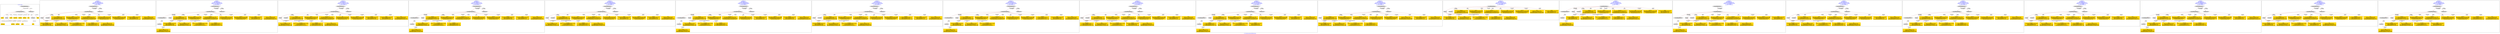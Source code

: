 digraph n0 {
fontcolor="blue"
remincross="true"
label="s17-s-houston-museum-of-fine-arts.json"
subgraph cluster_0 {
label="1-correct model"
n2[style="filled",color="white",fillcolor="lightgray",label="CulturalHeritageObject1"];
n3[shape="plaintext",style="filled",fillcolor="gold",label="artyear"];
n4[style="filled",color="white",fillcolor="lightgray",label="Person1"];
n5[shape="plaintext",style="filled",fillcolor="gold",label="artdesc"];
n6[shape="plaintext",style="filled",fillcolor="gold",label="dimensions"];
n7[shape="plaintext",style="filled",fillcolor="gold",label="technique"];
n8[shape="plaintext",style="filled",fillcolor="gold",label="credittext"];
n9[shape="plaintext",style="filled",fillcolor="gold",label="title"];
n10[style="filled",color="white",fillcolor="lightgray",label="Document1"];
n11[shape="plaintext",style="filled",fillcolor="gold",label="nationality"];
n12[shape="plaintext",style="filled",fillcolor="gold",label="birthDate"];
n13[shape="plaintext",style="filled",fillcolor="gold",label="deathDate"];
n14[shape="plaintext",style="filled",fillcolor="gold",label="artist"];
n15[style="filled",color="white",fillcolor="lightgray",label="EuropeanaAggregation1"];
n16[style="filled",color="white",fillcolor="lightgray",label="WebResource1"];
n17[shape="plaintext",style="filled",fillcolor="gold",label="photo"];
n18[shape="plaintext",style="filled",fillcolor="gold",label="link"];
}
subgraph cluster_1 {
label="candidate 0\nlink coherence:1.0\nnode coherence:1.0\nconfidence:0.5570494269621619\nmapping score:0.630127586765165\ncost:15.99986\n-precision:1.0-recall:1.0"
n20[style="filled",color="white",fillcolor="lightgray",label="CulturalHeritageObject1"];
n21[style="filled",color="white",fillcolor="lightgray",label="Person1"];
n22[style="filled",color="white",fillcolor="lightgray",label="Document1"];
n23[style="filled",color="white",fillcolor="lightgray",label="EuropeanaAggregation1"];
n24[style="filled",color="white",fillcolor="lightgray",label="WebResource1"];
n25[shape="plaintext",style="filled",fillcolor="gold",label="birthDate\n[CulturalHeritageObject,created,0.401]\n[Person,dateOfBirth,0.312]\n[Person,dateOfDeath,0.248]\n[CulturalHeritageObject,provenance,0.04]"];
n26[shape="plaintext",style="filled",fillcolor="gold",label="technique\n[CulturalHeritageObject,medium,0.765]\n[Concept,prefLabel,0.087]\n[CulturalHeritageObject,description,0.08]\n[CulturalHeritageObject,provenance,0.068]"];
n27[shape="plaintext",style="filled",fillcolor="gold",label="artdesc\n[CulturalHeritageObject,description,0.723]\n[CulturalHeritageObject,provenance,0.127]\n[CulturalHeritageObject,title,0.105]\n[Document,classLink,0.045]"];
n28[shape="plaintext",style="filled",fillcolor="gold",label="dimensions\n[CulturalHeritageObject,extent,0.789]\n[CulturalHeritageObject,provenance,0.12]\n[CulturalHeritageObject,accessionNumber,0.046]\n[CulturalHeritageObject,description,0.045]"];
n29[shape="plaintext",style="filled",fillcolor="gold",label="photo\n[WebResource,classLink,0.584]\n[Document,classLink,0.392]\n[CulturalHeritageObject,extent,0.012]\n[CulturalHeritageObject,description,0.011]"];
n30[shape="plaintext",style="filled",fillcolor="gold",label="artist\n[Person,nameOfThePerson,0.464]\n[Document,classLink,0.207]\n[CulturalHeritageObject,description,0.193]\n[CulturalHeritageObject,provenance,0.136]"];
n31[shape="plaintext",style="filled",fillcolor="gold",label="title\n[CulturalHeritageObject,description,0.36]\n[CulturalHeritageObject,title,0.358]\n[CulturalHeritageObject,provenance,0.156]\n[Document,classLink,0.126]"];
n32[shape="plaintext",style="filled",fillcolor="gold",label="nationality\n[Person,countryAssociatedWithThePerson,0.664]\n[Concept,prefLabel,0.135]\n[Person,nameOfThePerson,0.101]\n[CulturalHeritageObject,provenance,0.1]"];
n33[shape="plaintext",style="filled",fillcolor="gold",label="link\n[Document,classLink,0.479]\n[WebResource,classLink,0.349]\n[CulturalHeritageObject,description,0.093]\n[CulturalHeritageObject,provenance,0.079]"];
n34[shape="plaintext",style="filled",fillcolor="gold",label="credittext\n[CulturalHeritageObject,provenance,0.688]\n[CulturalHeritageObject,description,0.22]\n[CulturalHeritageObject,title,0.058]\n[Document,classLink,0.034]"];
n35[shape="plaintext",style="filled",fillcolor="gold",label="deathDate\n[Person,dateOfDeath,0.391]\n[CulturalHeritageObject,created,0.369]\n[Person,dateOfBirth,0.152]\n[CulturalHeritageObject,provenance,0.088]"];
n36[shape="plaintext",style="filled",fillcolor="gold",label="artyear\n[CulturalHeritageObject,created,0.468]\n[Person,dateOfDeath,0.272]\n[Person,dateOfBirth,0.162]\n[CulturalHeritageObject,provenance,0.098]"];
}
subgraph cluster_2 {
label="candidate 1\nlink coherence:1.0\nnode coherence:1.0\nconfidence:0.5570494269621619\nmapping score:0.630127586765165\ncost:16.99985\n-precision:0.88-recall:0.94"
n38[style="filled",color="white",fillcolor="lightgray",label="CulturalHeritageObject1"];
n39[style="filled",color="white",fillcolor="lightgray",label="CulturalHeritageObject2"];
n40[style="filled",color="white",fillcolor="lightgray",label="Person1"];
n41[style="filled",color="white",fillcolor="lightgray",label="Document2"];
n42[style="filled",color="white",fillcolor="lightgray",label="EuropeanaAggregation1"];
n43[style="filled",color="white",fillcolor="lightgray",label="WebResource1"];
n44[shape="plaintext",style="filled",fillcolor="gold",label="birthDate\n[CulturalHeritageObject,created,0.401]\n[Person,dateOfBirth,0.312]\n[Person,dateOfDeath,0.248]\n[CulturalHeritageObject,provenance,0.04]"];
n45[shape="plaintext",style="filled",fillcolor="gold",label="technique\n[CulturalHeritageObject,medium,0.765]\n[Concept,prefLabel,0.087]\n[CulturalHeritageObject,description,0.08]\n[CulturalHeritageObject,provenance,0.068]"];
n46[shape="plaintext",style="filled",fillcolor="gold",label="artdesc\n[CulturalHeritageObject,description,0.723]\n[CulturalHeritageObject,provenance,0.127]\n[CulturalHeritageObject,title,0.105]\n[Document,classLink,0.045]"];
n47[shape="plaintext",style="filled",fillcolor="gold",label="dimensions\n[CulturalHeritageObject,extent,0.789]\n[CulturalHeritageObject,provenance,0.12]\n[CulturalHeritageObject,accessionNumber,0.046]\n[CulturalHeritageObject,description,0.045]"];
n48[shape="plaintext",style="filled",fillcolor="gold",label="photo\n[WebResource,classLink,0.584]\n[Document,classLink,0.392]\n[CulturalHeritageObject,extent,0.012]\n[CulturalHeritageObject,description,0.011]"];
n49[shape="plaintext",style="filled",fillcolor="gold",label="artist\n[Person,nameOfThePerson,0.464]\n[Document,classLink,0.207]\n[CulturalHeritageObject,description,0.193]\n[CulturalHeritageObject,provenance,0.136]"];
n50[shape="plaintext",style="filled",fillcolor="gold",label="title\n[CulturalHeritageObject,description,0.36]\n[CulturalHeritageObject,title,0.358]\n[CulturalHeritageObject,provenance,0.156]\n[Document,classLink,0.126]"];
n51[shape="plaintext",style="filled",fillcolor="gold",label="nationality\n[Person,countryAssociatedWithThePerson,0.664]\n[Concept,prefLabel,0.135]\n[Person,nameOfThePerson,0.101]\n[CulturalHeritageObject,provenance,0.1]"];
n52[shape="plaintext",style="filled",fillcolor="gold",label="credittext\n[CulturalHeritageObject,provenance,0.688]\n[CulturalHeritageObject,description,0.22]\n[CulturalHeritageObject,title,0.058]\n[Document,classLink,0.034]"];
n53[shape="plaintext",style="filled",fillcolor="gold",label="link\n[Document,classLink,0.479]\n[WebResource,classLink,0.349]\n[CulturalHeritageObject,description,0.093]\n[CulturalHeritageObject,provenance,0.079]"];
n54[shape="plaintext",style="filled",fillcolor="gold",label="deathDate\n[Person,dateOfDeath,0.391]\n[CulturalHeritageObject,created,0.369]\n[Person,dateOfBirth,0.152]\n[CulturalHeritageObject,provenance,0.088]"];
n55[shape="plaintext",style="filled",fillcolor="gold",label="artyear\n[CulturalHeritageObject,created,0.468]\n[Person,dateOfDeath,0.272]\n[Person,dateOfBirth,0.162]\n[CulturalHeritageObject,provenance,0.098]"];
}
subgraph cluster_3 {
label="candidate 10\nlink coherence:1.0\nnode coherence:1.0\nconfidence:0.5343807011114404\nmapping score:0.6225713448149246\ncost:15.99986\n-precision:0.94-recall:0.94"
n57[style="filled",color="white",fillcolor="lightgray",label="CulturalHeritageObject1"];
n58[style="filled",color="white",fillcolor="lightgray",label="Person1"];
n59[style="filled",color="white",fillcolor="lightgray",label="Document1"];
n60[style="filled",color="white",fillcolor="lightgray",label="EuropeanaAggregation1"];
n61[style="filled",color="white",fillcolor="lightgray",label="WebResource1"];
n62[shape="plaintext",style="filled",fillcolor="gold",label="technique\n[CulturalHeritageObject,medium,0.765]\n[Concept,prefLabel,0.087]\n[CulturalHeritageObject,description,0.08]\n[CulturalHeritageObject,provenance,0.068]"];
n63[shape="plaintext",style="filled",fillcolor="gold",label="artdesc\n[CulturalHeritageObject,description,0.723]\n[CulturalHeritageObject,provenance,0.127]\n[CulturalHeritageObject,title,0.105]\n[Document,classLink,0.045]"];
n64[shape="plaintext",style="filled",fillcolor="gold",label="dimensions\n[CulturalHeritageObject,extent,0.789]\n[CulturalHeritageObject,provenance,0.12]\n[CulturalHeritageObject,accessionNumber,0.046]\n[CulturalHeritageObject,description,0.045]"];
n65[shape="plaintext",style="filled",fillcolor="gold",label="photo\n[WebResource,classLink,0.584]\n[Document,classLink,0.392]\n[CulturalHeritageObject,extent,0.012]\n[CulturalHeritageObject,description,0.011]"];
n66[shape="plaintext",style="filled",fillcolor="gold",label="artist\n[Person,nameOfThePerson,0.464]\n[Document,classLink,0.207]\n[CulturalHeritageObject,description,0.193]\n[CulturalHeritageObject,provenance,0.136]"];
n67[shape="plaintext",style="filled",fillcolor="gold",label="title\n[CulturalHeritageObject,description,0.36]\n[CulturalHeritageObject,title,0.358]\n[CulturalHeritageObject,provenance,0.156]\n[Document,classLink,0.126]"];
n68[shape="plaintext",style="filled",fillcolor="gold",label="nationality\n[Person,countryAssociatedWithThePerson,0.664]\n[Concept,prefLabel,0.135]\n[Person,nameOfThePerson,0.101]\n[CulturalHeritageObject,provenance,0.1]"];
n69[shape="plaintext",style="filled",fillcolor="gold",label="link\n[Document,classLink,0.479]\n[WebResource,classLink,0.349]\n[CulturalHeritageObject,description,0.093]\n[CulturalHeritageObject,provenance,0.079]"];
n70[shape="plaintext",style="filled",fillcolor="gold",label="credittext\n[CulturalHeritageObject,provenance,0.688]\n[CulturalHeritageObject,description,0.22]\n[CulturalHeritageObject,title,0.058]\n[Document,classLink,0.034]"];
n71[shape="plaintext",style="filled",fillcolor="gold",label="birthDate\n[CulturalHeritageObject,created,0.401]\n[Person,dateOfBirth,0.312]\n[Person,dateOfDeath,0.248]\n[CulturalHeritageObject,provenance,0.04]"];
n72[shape="plaintext",style="filled",fillcolor="gold",label="deathDate\n[Person,dateOfDeath,0.391]\n[CulturalHeritageObject,created,0.369]\n[Person,dateOfBirth,0.152]\n[CulturalHeritageObject,provenance,0.088]"];
n73[shape="plaintext",style="filled",fillcolor="gold",label="artyear\n[CulturalHeritageObject,created,0.468]\n[Person,dateOfDeath,0.272]\n[Person,dateOfBirth,0.162]\n[CulturalHeritageObject,provenance,0.098]"];
}
subgraph cluster_4 {
label="candidate 11\nlink coherence:1.0\nnode coherence:1.0\nconfidence:0.5343807011114404\nmapping score:0.6225713448149246\ncost:16.99985\n-precision:0.82-recall:0.88"
n75[style="filled",color="white",fillcolor="lightgray",label="CulturalHeritageObject1"];
n76[style="filled",color="white",fillcolor="lightgray",label="CulturalHeritageObject2"];
n77[style="filled",color="white",fillcolor="lightgray",label="Person1"];
n78[style="filled",color="white",fillcolor="lightgray",label="Document2"];
n79[style="filled",color="white",fillcolor="lightgray",label="EuropeanaAggregation1"];
n80[style="filled",color="white",fillcolor="lightgray",label="WebResource1"];
n81[shape="plaintext",style="filled",fillcolor="gold",label="technique\n[CulturalHeritageObject,medium,0.765]\n[Concept,prefLabel,0.087]\n[CulturalHeritageObject,description,0.08]\n[CulturalHeritageObject,provenance,0.068]"];
n82[shape="plaintext",style="filled",fillcolor="gold",label="artdesc\n[CulturalHeritageObject,description,0.723]\n[CulturalHeritageObject,provenance,0.127]\n[CulturalHeritageObject,title,0.105]\n[Document,classLink,0.045]"];
n83[shape="plaintext",style="filled",fillcolor="gold",label="dimensions\n[CulturalHeritageObject,extent,0.789]\n[CulturalHeritageObject,provenance,0.12]\n[CulturalHeritageObject,accessionNumber,0.046]\n[CulturalHeritageObject,description,0.045]"];
n84[shape="plaintext",style="filled",fillcolor="gold",label="photo\n[WebResource,classLink,0.584]\n[Document,classLink,0.392]\n[CulturalHeritageObject,extent,0.012]\n[CulturalHeritageObject,description,0.011]"];
n85[shape="plaintext",style="filled",fillcolor="gold",label="artist\n[Person,nameOfThePerson,0.464]\n[Document,classLink,0.207]\n[CulturalHeritageObject,description,0.193]\n[CulturalHeritageObject,provenance,0.136]"];
n86[shape="plaintext",style="filled",fillcolor="gold",label="title\n[CulturalHeritageObject,description,0.36]\n[CulturalHeritageObject,title,0.358]\n[CulturalHeritageObject,provenance,0.156]\n[Document,classLink,0.126]"];
n87[shape="plaintext",style="filled",fillcolor="gold",label="nationality\n[Person,countryAssociatedWithThePerson,0.664]\n[Concept,prefLabel,0.135]\n[Person,nameOfThePerson,0.101]\n[CulturalHeritageObject,provenance,0.1]"];
n88[shape="plaintext",style="filled",fillcolor="gold",label="credittext\n[CulturalHeritageObject,provenance,0.688]\n[CulturalHeritageObject,description,0.22]\n[CulturalHeritageObject,title,0.058]\n[Document,classLink,0.034]"];
n89[shape="plaintext",style="filled",fillcolor="gold",label="link\n[Document,classLink,0.479]\n[WebResource,classLink,0.349]\n[CulturalHeritageObject,description,0.093]\n[CulturalHeritageObject,provenance,0.079]"];
n90[shape="plaintext",style="filled",fillcolor="gold",label="birthDate\n[CulturalHeritageObject,created,0.401]\n[Person,dateOfBirth,0.312]\n[Person,dateOfDeath,0.248]\n[CulturalHeritageObject,provenance,0.04]"];
n91[shape="plaintext",style="filled",fillcolor="gold",label="deathDate\n[Person,dateOfDeath,0.391]\n[CulturalHeritageObject,created,0.369]\n[Person,dateOfBirth,0.152]\n[CulturalHeritageObject,provenance,0.088]"];
n92[shape="plaintext",style="filled",fillcolor="gold",label="artyear\n[CulturalHeritageObject,created,0.468]\n[Person,dateOfDeath,0.272]\n[Person,dateOfBirth,0.162]\n[CulturalHeritageObject,provenance,0.098]"];
}
subgraph cluster_5 {
label="candidate 12\nlink coherence:1.0\nnode coherence:1.0\nconfidence:0.533657945808632\nmapping score:0.6223304263806552\ncost:15.99986\n-precision:0.88-recall:0.88"
n94[style="filled",color="white",fillcolor="lightgray",label="CulturalHeritageObject1"];
n95[style="filled",color="white",fillcolor="lightgray",label="Person1"];
n96[style="filled",color="white",fillcolor="lightgray",label="Document1"];
n97[style="filled",color="white",fillcolor="lightgray",label="EuropeanaAggregation1"];
n98[style="filled",color="white",fillcolor="lightgray",label="WebResource1"];
n99[shape="plaintext",style="filled",fillcolor="gold",label="technique\n[CulturalHeritageObject,medium,0.765]\n[Concept,prefLabel,0.087]\n[CulturalHeritageObject,description,0.08]\n[CulturalHeritageObject,provenance,0.068]"];
n100[shape="plaintext",style="filled",fillcolor="gold",label="artdesc\n[CulturalHeritageObject,description,0.723]\n[CulturalHeritageObject,provenance,0.127]\n[CulturalHeritageObject,title,0.105]\n[Document,classLink,0.045]"];
n101[shape="plaintext",style="filled",fillcolor="gold",label="dimensions\n[CulturalHeritageObject,extent,0.789]\n[CulturalHeritageObject,provenance,0.12]\n[CulturalHeritageObject,accessionNumber,0.046]\n[CulturalHeritageObject,description,0.045]"];
n102[shape="plaintext",style="filled",fillcolor="gold",label="photo\n[WebResource,classLink,0.584]\n[Document,classLink,0.392]\n[CulturalHeritageObject,extent,0.012]\n[CulturalHeritageObject,description,0.011]"];
n103[shape="plaintext",style="filled",fillcolor="gold",label="artist\n[Person,nameOfThePerson,0.464]\n[Document,classLink,0.207]\n[CulturalHeritageObject,description,0.193]\n[CulturalHeritageObject,provenance,0.136]"];
n104[shape="plaintext",style="filled",fillcolor="gold",label="title\n[CulturalHeritageObject,description,0.36]\n[CulturalHeritageObject,title,0.358]\n[CulturalHeritageObject,provenance,0.156]\n[Document,classLink,0.126]"];
n105[shape="plaintext",style="filled",fillcolor="gold",label="nationality\n[Person,countryAssociatedWithThePerson,0.664]\n[Concept,prefLabel,0.135]\n[Person,nameOfThePerson,0.101]\n[CulturalHeritageObject,provenance,0.1]"];
n106[shape="plaintext",style="filled",fillcolor="gold",label="link\n[Document,classLink,0.479]\n[WebResource,classLink,0.349]\n[CulturalHeritageObject,description,0.093]\n[CulturalHeritageObject,provenance,0.079]"];
n107[shape="plaintext",style="filled",fillcolor="gold",label="artyear\n[CulturalHeritageObject,created,0.468]\n[Person,dateOfDeath,0.272]\n[Person,dateOfBirth,0.162]\n[CulturalHeritageObject,provenance,0.098]"];
n108[shape="plaintext",style="filled",fillcolor="gold",label="credittext\n[CulturalHeritageObject,provenance,0.688]\n[CulturalHeritageObject,description,0.22]\n[CulturalHeritageObject,title,0.058]\n[Document,classLink,0.034]"];
n109[shape="plaintext",style="filled",fillcolor="gold",label="deathDate\n[Person,dateOfDeath,0.391]\n[CulturalHeritageObject,created,0.369]\n[Person,dateOfBirth,0.152]\n[CulturalHeritageObject,provenance,0.088]"];
n110[shape="plaintext",style="filled",fillcolor="gold",label="birthDate\n[CulturalHeritageObject,created,0.401]\n[Person,dateOfBirth,0.312]\n[Person,dateOfDeath,0.248]\n[CulturalHeritageObject,provenance,0.04]"];
}
subgraph cluster_6 {
label="candidate 13\nlink coherence:1.0\nnode coherence:1.0\nconfidence:0.533657945808632\nmapping score:0.6223304263806552\ncost:16.99985\n-precision:0.76-recall:0.81"
n112[style="filled",color="white",fillcolor="lightgray",label="CulturalHeritageObject1"];
n113[style="filled",color="white",fillcolor="lightgray",label="CulturalHeritageObject2"];
n114[style="filled",color="white",fillcolor="lightgray",label="Person1"];
n115[style="filled",color="white",fillcolor="lightgray",label="Document2"];
n116[style="filled",color="white",fillcolor="lightgray",label="EuropeanaAggregation1"];
n117[style="filled",color="white",fillcolor="lightgray",label="WebResource1"];
n118[shape="plaintext",style="filled",fillcolor="gold",label="technique\n[CulturalHeritageObject,medium,0.765]\n[Concept,prefLabel,0.087]\n[CulturalHeritageObject,description,0.08]\n[CulturalHeritageObject,provenance,0.068]"];
n119[shape="plaintext",style="filled",fillcolor="gold",label="artdesc\n[CulturalHeritageObject,description,0.723]\n[CulturalHeritageObject,provenance,0.127]\n[CulturalHeritageObject,title,0.105]\n[Document,classLink,0.045]"];
n120[shape="plaintext",style="filled",fillcolor="gold",label="dimensions\n[CulturalHeritageObject,extent,0.789]\n[CulturalHeritageObject,provenance,0.12]\n[CulturalHeritageObject,accessionNumber,0.046]\n[CulturalHeritageObject,description,0.045]"];
n121[shape="plaintext",style="filled",fillcolor="gold",label="photo\n[WebResource,classLink,0.584]\n[Document,classLink,0.392]\n[CulturalHeritageObject,extent,0.012]\n[CulturalHeritageObject,description,0.011]"];
n122[shape="plaintext",style="filled",fillcolor="gold",label="artist\n[Person,nameOfThePerson,0.464]\n[Document,classLink,0.207]\n[CulturalHeritageObject,description,0.193]\n[CulturalHeritageObject,provenance,0.136]"];
n123[shape="plaintext",style="filled",fillcolor="gold",label="title\n[CulturalHeritageObject,description,0.36]\n[CulturalHeritageObject,title,0.358]\n[CulturalHeritageObject,provenance,0.156]\n[Document,classLink,0.126]"];
n124[shape="plaintext",style="filled",fillcolor="gold",label="nationality\n[Person,countryAssociatedWithThePerson,0.664]\n[Concept,prefLabel,0.135]\n[Person,nameOfThePerson,0.101]\n[CulturalHeritageObject,provenance,0.1]"];
n125[shape="plaintext",style="filled",fillcolor="gold",label="artyear\n[CulturalHeritageObject,created,0.468]\n[Person,dateOfDeath,0.272]\n[Person,dateOfBirth,0.162]\n[CulturalHeritageObject,provenance,0.098]"];
n126[shape="plaintext",style="filled",fillcolor="gold",label="link\n[Document,classLink,0.479]\n[WebResource,classLink,0.349]\n[CulturalHeritageObject,description,0.093]\n[CulturalHeritageObject,provenance,0.079]"];
n127[shape="plaintext",style="filled",fillcolor="gold",label="credittext\n[CulturalHeritageObject,provenance,0.688]\n[CulturalHeritageObject,description,0.22]\n[CulturalHeritageObject,title,0.058]\n[Document,classLink,0.034]"];
n128[shape="plaintext",style="filled",fillcolor="gold",label="deathDate\n[Person,dateOfDeath,0.391]\n[CulturalHeritageObject,created,0.369]\n[Person,dateOfBirth,0.152]\n[CulturalHeritageObject,provenance,0.088]"];
n129[shape="plaintext",style="filled",fillcolor="gold",label="birthDate\n[CulturalHeritageObject,created,0.401]\n[Person,dateOfBirth,0.312]\n[Person,dateOfDeath,0.248]\n[CulturalHeritageObject,provenance,0.04]"];
}
subgraph cluster_7 {
label="candidate 14\nlink coherence:1.0\nnode coherence:1.0\nconfidence:0.53178487802382\nmapping score:0.6217060704523844\ncost:15.99986\n-precision:0.94-recall:0.94"
n131[style="filled",color="white",fillcolor="lightgray",label="CulturalHeritageObject1"];
n132[style="filled",color="white",fillcolor="lightgray",label="Person1"];
n133[style="filled",color="white",fillcolor="lightgray",label="Document1"];
n134[style="filled",color="white",fillcolor="lightgray",label="EuropeanaAggregation1"];
n135[style="filled",color="white",fillcolor="lightgray",label="WebResource1"];
n136[shape="plaintext",style="filled",fillcolor="gold",label="birthDate\n[CulturalHeritageObject,created,0.401]\n[Person,dateOfBirth,0.312]\n[Person,dateOfDeath,0.248]\n[CulturalHeritageObject,provenance,0.04]"];
n137[shape="plaintext",style="filled",fillcolor="gold",label="technique\n[CulturalHeritageObject,medium,0.765]\n[Concept,prefLabel,0.087]\n[CulturalHeritageObject,description,0.08]\n[CulturalHeritageObject,provenance,0.068]"];
n138[shape="plaintext",style="filled",fillcolor="gold",label="artdesc\n[CulturalHeritageObject,description,0.723]\n[CulturalHeritageObject,provenance,0.127]\n[CulturalHeritageObject,title,0.105]\n[Document,classLink,0.045]"];
n139[shape="plaintext",style="filled",fillcolor="gold",label="dimensions\n[CulturalHeritageObject,extent,0.789]\n[CulturalHeritageObject,provenance,0.12]\n[CulturalHeritageObject,accessionNumber,0.046]\n[CulturalHeritageObject,description,0.045]"];
n140[shape="plaintext",style="filled",fillcolor="gold",label="photo\n[WebResource,classLink,0.584]\n[Document,classLink,0.392]\n[CulturalHeritageObject,extent,0.012]\n[CulturalHeritageObject,description,0.011]"];
n141[shape="plaintext",style="filled",fillcolor="gold",label="artist\n[Person,nameOfThePerson,0.464]\n[Document,classLink,0.207]\n[CulturalHeritageObject,description,0.193]\n[CulturalHeritageObject,provenance,0.136]"];
n142[shape="plaintext",style="filled",fillcolor="gold",label="title\n[CulturalHeritageObject,description,0.36]\n[CulturalHeritageObject,title,0.358]\n[CulturalHeritageObject,provenance,0.156]\n[Document,classLink,0.126]"];
n143[shape="plaintext",style="filled",fillcolor="gold",label="nationality\n[Person,countryAssociatedWithThePerson,0.664]\n[Concept,prefLabel,0.135]\n[Person,nameOfThePerson,0.101]\n[CulturalHeritageObject,provenance,0.1]"];
n144[shape="plaintext",style="filled",fillcolor="gold",label="link\n[Document,classLink,0.479]\n[WebResource,classLink,0.349]\n[CulturalHeritageObject,description,0.093]\n[CulturalHeritageObject,provenance,0.079]"];
n145[shape="plaintext",style="filled",fillcolor="gold",label="credittext\n[CulturalHeritageObject,provenance,0.688]\n[CulturalHeritageObject,description,0.22]\n[CulturalHeritageObject,title,0.058]\n[Document,classLink,0.034]"];
n146[shape="plaintext",style="filled",fillcolor="gold",label="deathDate\n[Person,dateOfDeath,0.391]\n[CulturalHeritageObject,created,0.369]\n[Person,dateOfBirth,0.152]\n[CulturalHeritageObject,provenance,0.088]"];
n147[shape="plaintext",style="filled",fillcolor="gold",label="artyear\n[CulturalHeritageObject,created,0.468]\n[Person,dateOfDeath,0.272]\n[Person,dateOfBirth,0.162]\n[CulturalHeritageObject,provenance,0.098]"];
}
subgraph cluster_8 {
label="candidate 15\nlink coherence:1.0\nnode coherence:1.0\nconfidence:0.53178487802382\nmapping score:0.6217060704523844\ncost:16.99985\n-precision:0.82-recall:0.88"
n149[style="filled",color="white",fillcolor="lightgray",label="CulturalHeritageObject1"];
n150[style="filled",color="white",fillcolor="lightgray",label="CulturalHeritageObject2"];
n151[style="filled",color="white",fillcolor="lightgray",label="Person1"];
n152[style="filled",color="white",fillcolor="lightgray",label="Document2"];
n153[style="filled",color="white",fillcolor="lightgray",label="EuropeanaAggregation1"];
n154[style="filled",color="white",fillcolor="lightgray",label="WebResource1"];
n155[shape="plaintext",style="filled",fillcolor="gold",label="birthDate\n[CulturalHeritageObject,created,0.401]\n[Person,dateOfBirth,0.312]\n[Person,dateOfDeath,0.248]\n[CulturalHeritageObject,provenance,0.04]"];
n156[shape="plaintext",style="filled",fillcolor="gold",label="technique\n[CulturalHeritageObject,medium,0.765]\n[Concept,prefLabel,0.087]\n[CulturalHeritageObject,description,0.08]\n[CulturalHeritageObject,provenance,0.068]"];
n157[shape="plaintext",style="filled",fillcolor="gold",label="artdesc\n[CulturalHeritageObject,description,0.723]\n[CulturalHeritageObject,provenance,0.127]\n[CulturalHeritageObject,title,0.105]\n[Document,classLink,0.045]"];
n158[shape="plaintext",style="filled",fillcolor="gold",label="dimensions\n[CulturalHeritageObject,extent,0.789]\n[CulturalHeritageObject,provenance,0.12]\n[CulturalHeritageObject,accessionNumber,0.046]\n[CulturalHeritageObject,description,0.045]"];
n159[shape="plaintext",style="filled",fillcolor="gold",label="photo\n[WebResource,classLink,0.584]\n[Document,classLink,0.392]\n[CulturalHeritageObject,extent,0.012]\n[CulturalHeritageObject,description,0.011]"];
n160[shape="plaintext",style="filled",fillcolor="gold",label="artist\n[Person,nameOfThePerson,0.464]\n[Document,classLink,0.207]\n[CulturalHeritageObject,description,0.193]\n[CulturalHeritageObject,provenance,0.136]"];
n161[shape="plaintext",style="filled",fillcolor="gold",label="title\n[CulturalHeritageObject,description,0.36]\n[CulturalHeritageObject,title,0.358]\n[CulturalHeritageObject,provenance,0.156]\n[Document,classLink,0.126]"];
n162[shape="plaintext",style="filled",fillcolor="gold",label="nationality\n[Person,countryAssociatedWithThePerson,0.664]\n[Concept,prefLabel,0.135]\n[Person,nameOfThePerson,0.101]\n[CulturalHeritageObject,provenance,0.1]"];
n163[shape="plaintext",style="filled",fillcolor="gold",label="credittext\n[CulturalHeritageObject,provenance,0.688]\n[CulturalHeritageObject,description,0.22]\n[CulturalHeritageObject,title,0.058]\n[Document,classLink,0.034]"];
n164[shape="plaintext",style="filled",fillcolor="gold",label="link\n[Document,classLink,0.479]\n[WebResource,classLink,0.349]\n[CulturalHeritageObject,description,0.093]\n[CulturalHeritageObject,provenance,0.079]"];
n165[shape="plaintext",style="filled",fillcolor="gold",label="deathDate\n[Person,dateOfDeath,0.391]\n[CulturalHeritageObject,created,0.369]\n[Person,dateOfBirth,0.152]\n[CulturalHeritageObject,provenance,0.088]"];
n166[shape="plaintext",style="filled",fillcolor="gold",label="artyear\n[CulturalHeritageObject,created,0.468]\n[Person,dateOfDeath,0.272]\n[Person,dateOfBirth,0.162]\n[CulturalHeritageObject,provenance,0.098]"];
}
subgraph cluster_9 {
label="candidate 16\nlink coherence:1.0\nnode coherence:1.0\nconfidence:0.5317780506757411\nmapping score:0.6217037946696914\ncost:15.99986\n-precision:0.88-recall:0.88"
n168[style="filled",color="white",fillcolor="lightgray",label="CulturalHeritageObject1"];
n169[style="filled",color="white",fillcolor="lightgray",label="Person1"];
n170[style="filled",color="white",fillcolor="lightgray",label="Document1"];
n171[style="filled",color="white",fillcolor="lightgray",label="EuropeanaAggregation1"];
n172[style="filled",color="white",fillcolor="lightgray",label="WebResource1"];
n173[shape="plaintext",style="filled",fillcolor="gold",label="deathDate\n[Person,dateOfDeath,0.391]\n[CulturalHeritageObject,created,0.369]\n[Person,dateOfBirth,0.152]\n[CulturalHeritageObject,provenance,0.088]"];
n174[shape="plaintext",style="filled",fillcolor="gold",label="technique\n[CulturalHeritageObject,medium,0.765]\n[Concept,prefLabel,0.087]\n[CulturalHeritageObject,description,0.08]\n[CulturalHeritageObject,provenance,0.068]"];
n175[shape="plaintext",style="filled",fillcolor="gold",label="artdesc\n[CulturalHeritageObject,description,0.723]\n[CulturalHeritageObject,provenance,0.127]\n[CulturalHeritageObject,title,0.105]\n[Document,classLink,0.045]"];
n176[shape="plaintext",style="filled",fillcolor="gold",label="dimensions\n[CulturalHeritageObject,extent,0.789]\n[CulturalHeritageObject,provenance,0.12]\n[CulturalHeritageObject,accessionNumber,0.046]\n[CulturalHeritageObject,description,0.045]"];
n177[shape="plaintext",style="filled",fillcolor="gold",label="photo\n[WebResource,classLink,0.584]\n[Document,classLink,0.392]\n[CulturalHeritageObject,extent,0.012]\n[CulturalHeritageObject,description,0.011]"];
n178[shape="plaintext",style="filled",fillcolor="gold",label="artist\n[Person,nameOfThePerson,0.464]\n[Document,classLink,0.207]\n[CulturalHeritageObject,description,0.193]\n[CulturalHeritageObject,provenance,0.136]"];
n179[shape="plaintext",style="filled",fillcolor="gold",label="title\n[CulturalHeritageObject,description,0.36]\n[CulturalHeritageObject,title,0.358]\n[CulturalHeritageObject,provenance,0.156]\n[Document,classLink,0.126]"];
n180[shape="plaintext",style="filled",fillcolor="gold",label="nationality\n[Person,countryAssociatedWithThePerson,0.664]\n[Concept,prefLabel,0.135]\n[Person,nameOfThePerson,0.101]\n[CulturalHeritageObject,provenance,0.1]"];
n181[shape="plaintext",style="filled",fillcolor="gold",label="link\n[Document,classLink,0.479]\n[WebResource,classLink,0.349]\n[CulturalHeritageObject,description,0.093]\n[CulturalHeritageObject,provenance,0.079]"];
n182[shape="plaintext",style="filled",fillcolor="gold",label="credittext\n[CulturalHeritageObject,provenance,0.688]\n[CulturalHeritageObject,description,0.22]\n[CulturalHeritageObject,title,0.058]\n[Document,classLink,0.034]"];
n183[shape="plaintext",style="filled",fillcolor="gold",label="birthDate\n[CulturalHeritageObject,created,0.401]\n[Person,dateOfBirth,0.312]\n[Person,dateOfDeath,0.248]\n[CulturalHeritageObject,provenance,0.04]"];
n184[shape="plaintext",style="filled",fillcolor="gold",label="artyear\n[CulturalHeritageObject,created,0.468]\n[Person,dateOfDeath,0.272]\n[Person,dateOfBirth,0.162]\n[CulturalHeritageObject,provenance,0.098]"];
}
subgraph cluster_10 {
label="candidate 17\nlink coherence:1.0\nnode coherence:1.0\nconfidence:0.5317780506757411\nmapping score:0.6217037946696914\ncost:16.99985\n-precision:0.76-recall:0.81"
n186[style="filled",color="white",fillcolor="lightgray",label="CulturalHeritageObject1"];
n187[style="filled",color="white",fillcolor="lightgray",label="CulturalHeritageObject2"];
n188[style="filled",color="white",fillcolor="lightgray",label="Person1"];
n189[style="filled",color="white",fillcolor="lightgray",label="Document2"];
n190[style="filled",color="white",fillcolor="lightgray",label="EuropeanaAggregation1"];
n191[style="filled",color="white",fillcolor="lightgray",label="WebResource1"];
n192[shape="plaintext",style="filled",fillcolor="gold",label="deathDate\n[Person,dateOfDeath,0.391]\n[CulturalHeritageObject,created,0.369]\n[Person,dateOfBirth,0.152]\n[CulturalHeritageObject,provenance,0.088]"];
n193[shape="plaintext",style="filled",fillcolor="gold",label="technique\n[CulturalHeritageObject,medium,0.765]\n[Concept,prefLabel,0.087]\n[CulturalHeritageObject,description,0.08]\n[CulturalHeritageObject,provenance,0.068]"];
n194[shape="plaintext",style="filled",fillcolor="gold",label="artdesc\n[CulturalHeritageObject,description,0.723]\n[CulturalHeritageObject,provenance,0.127]\n[CulturalHeritageObject,title,0.105]\n[Document,classLink,0.045]"];
n195[shape="plaintext",style="filled",fillcolor="gold",label="dimensions\n[CulturalHeritageObject,extent,0.789]\n[CulturalHeritageObject,provenance,0.12]\n[CulturalHeritageObject,accessionNumber,0.046]\n[CulturalHeritageObject,description,0.045]"];
n196[shape="plaintext",style="filled",fillcolor="gold",label="photo\n[WebResource,classLink,0.584]\n[Document,classLink,0.392]\n[CulturalHeritageObject,extent,0.012]\n[CulturalHeritageObject,description,0.011]"];
n197[shape="plaintext",style="filled",fillcolor="gold",label="artist\n[Person,nameOfThePerson,0.464]\n[Document,classLink,0.207]\n[CulturalHeritageObject,description,0.193]\n[CulturalHeritageObject,provenance,0.136]"];
n198[shape="plaintext",style="filled",fillcolor="gold",label="title\n[CulturalHeritageObject,description,0.36]\n[CulturalHeritageObject,title,0.358]\n[CulturalHeritageObject,provenance,0.156]\n[Document,classLink,0.126]"];
n199[shape="plaintext",style="filled",fillcolor="gold",label="nationality\n[Person,countryAssociatedWithThePerson,0.664]\n[Concept,prefLabel,0.135]\n[Person,nameOfThePerson,0.101]\n[CulturalHeritageObject,provenance,0.1]"];
n200[shape="plaintext",style="filled",fillcolor="gold",label="credittext\n[CulturalHeritageObject,provenance,0.688]\n[CulturalHeritageObject,description,0.22]\n[CulturalHeritageObject,title,0.058]\n[Document,classLink,0.034]"];
n201[shape="plaintext",style="filled",fillcolor="gold",label="link\n[Document,classLink,0.479]\n[WebResource,classLink,0.349]\n[CulturalHeritageObject,description,0.093]\n[CulturalHeritageObject,provenance,0.079]"];
n202[shape="plaintext",style="filled",fillcolor="gold",label="birthDate\n[CulturalHeritageObject,created,0.401]\n[Person,dateOfBirth,0.312]\n[Person,dateOfDeath,0.248]\n[CulturalHeritageObject,provenance,0.04]"];
n203[shape="plaintext",style="filled",fillcolor="gold",label="artyear\n[CulturalHeritageObject,created,0.468]\n[Person,dateOfDeath,0.272]\n[Person,dateOfBirth,0.162]\n[CulturalHeritageObject,provenance,0.098]"];
}
subgraph cluster_11 {
label="candidate 18\nlink coherence:1.0\nnode coherence:1.0\nconfidence:0.5237042046915039\nmapping score:0.6329014015638347\ncost:14.99986\n-precision:0.93-recall:0.88"
n205[style="filled",color="white",fillcolor="lightgray",label="CulturalHeritageObject1"];
n206[style="filled",color="white",fillcolor="lightgray",label="Person1"];
n207[style="filled",color="white",fillcolor="lightgray",label="EuropeanaAggregation1"];
n208[style="filled",color="white",fillcolor="lightgray",label="WebResource1"];
n209[shape="plaintext",style="filled",fillcolor="gold",label="birthDate\n[CulturalHeritageObject,created,0.401]\n[Person,dateOfBirth,0.312]\n[Person,dateOfDeath,0.248]\n[CulturalHeritageObject,provenance,0.04]"];
n210[shape="plaintext",style="filled",fillcolor="gold",label="technique\n[CulturalHeritageObject,medium,0.765]\n[Concept,prefLabel,0.087]\n[CulturalHeritageObject,description,0.08]\n[CulturalHeritageObject,provenance,0.068]"];
n211[shape="plaintext",style="filled",fillcolor="gold",label="artdesc\n[CulturalHeritageObject,description,0.723]\n[CulturalHeritageObject,provenance,0.127]\n[CulturalHeritageObject,title,0.105]\n[Document,classLink,0.045]"];
n212[shape="plaintext",style="filled",fillcolor="gold",label="dimensions\n[CulturalHeritageObject,extent,0.789]\n[CulturalHeritageObject,provenance,0.12]\n[CulturalHeritageObject,accessionNumber,0.046]\n[CulturalHeritageObject,description,0.045]"];
n213[shape="plaintext",style="filled",fillcolor="gold",label="photo\n[WebResource,classLink,0.584]\n[Document,classLink,0.392]\n[CulturalHeritageObject,extent,0.012]\n[CulturalHeritageObject,description,0.011]"];
n214[shape="plaintext",style="filled",fillcolor="gold",label="artist\n[Person,nameOfThePerson,0.464]\n[Document,classLink,0.207]\n[CulturalHeritageObject,description,0.193]\n[CulturalHeritageObject,provenance,0.136]"];
n215[shape="plaintext",style="filled",fillcolor="gold",label="title\n[CulturalHeritageObject,description,0.36]\n[CulturalHeritageObject,title,0.358]\n[CulturalHeritageObject,provenance,0.156]\n[Document,classLink,0.126]"];
n216[shape="plaintext",style="filled",fillcolor="gold",label="nationality\n[Person,countryAssociatedWithThePerson,0.664]\n[Concept,prefLabel,0.135]\n[Person,nameOfThePerson,0.101]\n[CulturalHeritageObject,provenance,0.1]"];
n217[shape="plaintext",style="filled",fillcolor="gold",label="credittext\n[CulturalHeritageObject,provenance,0.688]\n[CulturalHeritageObject,description,0.22]\n[CulturalHeritageObject,title,0.058]\n[Document,classLink,0.034]"];
n218[shape="plaintext",style="filled",fillcolor="gold",label="link\n[Document,classLink,0.479]\n[WebResource,classLink,0.349]\n[CulturalHeritageObject,description,0.093]\n[CulturalHeritageObject,provenance,0.079]"];
n219[shape="plaintext",style="filled",fillcolor="gold",label="deathDate\n[Person,dateOfDeath,0.391]\n[CulturalHeritageObject,created,0.369]\n[Person,dateOfBirth,0.152]\n[CulturalHeritageObject,provenance,0.088]"];
n220[shape="plaintext",style="filled",fillcolor="gold",label="artyear\n[CulturalHeritageObject,created,0.468]\n[Person,dateOfDeath,0.272]\n[Person,dateOfBirth,0.162]\n[CulturalHeritageObject,provenance,0.098]"];
}
subgraph cluster_12 {
label="candidate 19\nlink coherence:1.0\nnode coherence:1.0\nconfidence:0.5077097704093282\nmapping score:0.627569923469776\ncost:13.99994\n-precision:0.86-recall:0.75"
n222[style="filled",color="white",fillcolor="lightgray",label="CulturalHeritageObject1"];
n223[style="filled",color="white",fillcolor="lightgray",label="Person1"];
n224[style="filled",color="white",fillcolor="lightgray",label="Document1"];
n225[shape="plaintext",style="filled",fillcolor="gold",label="birthDate\n[CulturalHeritageObject,created,0.401]\n[Person,dateOfBirth,0.312]\n[Person,dateOfDeath,0.248]\n[CulturalHeritageObject,provenance,0.04]"];
n226[shape="plaintext",style="filled",fillcolor="gold",label="technique\n[CulturalHeritageObject,medium,0.765]\n[Concept,prefLabel,0.087]\n[CulturalHeritageObject,description,0.08]\n[CulturalHeritageObject,provenance,0.068]"];
n227[shape="plaintext",style="filled",fillcolor="gold",label="artdesc\n[CulturalHeritageObject,description,0.723]\n[CulturalHeritageObject,provenance,0.127]\n[CulturalHeritageObject,title,0.105]\n[Document,classLink,0.045]"];
n228[shape="plaintext",style="filled",fillcolor="gold",label="dimensions\n[CulturalHeritageObject,extent,0.789]\n[CulturalHeritageObject,provenance,0.12]\n[CulturalHeritageObject,accessionNumber,0.046]\n[CulturalHeritageObject,description,0.045]"];
n229[shape="plaintext",style="filled",fillcolor="gold",label="artist\n[Person,nameOfThePerson,0.464]\n[Document,classLink,0.207]\n[CulturalHeritageObject,description,0.193]\n[CulturalHeritageObject,provenance,0.136]"];
n230[shape="plaintext",style="filled",fillcolor="gold",label="title\n[CulturalHeritageObject,description,0.36]\n[CulturalHeritageObject,title,0.358]\n[CulturalHeritageObject,provenance,0.156]\n[Document,classLink,0.126]"];
n231[shape="plaintext",style="filled",fillcolor="gold",label="nationality\n[Person,countryAssociatedWithThePerson,0.664]\n[Concept,prefLabel,0.135]\n[Person,nameOfThePerson,0.101]\n[CulturalHeritageObject,provenance,0.1]"];
n232[shape="plaintext",style="filled",fillcolor="gold",label="credittext\n[CulturalHeritageObject,provenance,0.688]\n[CulturalHeritageObject,description,0.22]\n[CulturalHeritageObject,title,0.058]\n[Document,classLink,0.034]"];
n233[shape="plaintext",style="filled",fillcolor="gold",label="photo\n[WebResource,classLink,0.584]\n[Document,classLink,0.392]\n[CulturalHeritageObject,extent,0.012]\n[CulturalHeritageObject,description,0.011]"];
n234[shape="plaintext",style="filled",fillcolor="gold",label="link\n[Document,classLink,0.479]\n[WebResource,classLink,0.349]\n[CulturalHeritageObject,description,0.093]\n[CulturalHeritageObject,provenance,0.079]"];
n235[shape="plaintext",style="filled",fillcolor="gold",label="deathDate\n[Person,dateOfDeath,0.391]\n[CulturalHeritageObject,created,0.369]\n[Person,dateOfBirth,0.152]\n[CulturalHeritageObject,provenance,0.088]"];
n236[shape="plaintext",style="filled",fillcolor="gold",label="artyear\n[CulturalHeritageObject,created,0.468]\n[Person,dateOfDeath,0.272]\n[Person,dateOfBirth,0.162]\n[CulturalHeritageObject,provenance,0.098]"];
}
subgraph cluster_13 {
label="candidate 2\nlink coherence:1.0\nnode coherence:1.0\nconfidence:0.541054992679986\nmapping score:0.6247961086711065\ncost:15.99993\n-precision:0.75-recall:0.75"
n238[style="filled",color="white",fillcolor="lightgray",label="CulturalHeritageObject1"];
n239[style="filled",color="white",fillcolor="lightgray",label="CulturalHeritageObject2"];
n240[style="filled",color="white",fillcolor="lightgray",label="Person1"];
n241[style="filled",color="white",fillcolor="lightgray",label="Document1"];
n242[style="filled",color="white",fillcolor="lightgray",label="Document2"];
n243[shape="plaintext",style="filled",fillcolor="gold",label="birthDate\n[CulturalHeritageObject,created,0.401]\n[Person,dateOfBirth,0.312]\n[Person,dateOfDeath,0.248]\n[CulturalHeritageObject,provenance,0.04]"];
n244[shape="plaintext",style="filled",fillcolor="gold",label="technique\n[CulturalHeritageObject,medium,0.765]\n[Concept,prefLabel,0.087]\n[CulturalHeritageObject,description,0.08]\n[CulturalHeritageObject,provenance,0.068]"];
n245[shape="plaintext",style="filled",fillcolor="gold",label="artdesc\n[CulturalHeritageObject,description,0.723]\n[CulturalHeritageObject,provenance,0.127]\n[CulturalHeritageObject,title,0.105]\n[Document,classLink,0.045]"];
n246[shape="plaintext",style="filled",fillcolor="gold",label="dimensions\n[CulturalHeritageObject,extent,0.789]\n[CulturalHeritageObject,provenance,0.12]\n[CulturalHeritageObject,accessionNumber,0.046]\n[CulturalHeritageObject,description,0.045]"];
n247[shape="plaintext",style="filled",fillcolor="gold",label="artist\n[Person,nameOfThePerson,0.464]\n[Document,classLink,0.207]\n[CulturalHeritageObject,description,0.193]\n[CulturalHeritageObject,provenance,0.136]"];
n248[shape="plaintext",style="filled",fillcolor="gold",label="title\n[CulturalHeritageObject,description,0.36]\n[CulturalHeritageObject,title,0.358]\n[CulturalHeritageObject,provenance,0.156]\n[Document,classLink,0.126]"];
n249[shape="plaintext",style="filled",fillcolor="gold",label="nationality\n[Person,countryAssociatedWithThePerson,0.664]\n[Concept,prefLabel,0.135]\n[Person,nameOfThePerson,0.101]\n[CulturalHeritageObject,provenance,0.1]"];
n250[shape="plaintext",style="filled",fillcolor="gold",label="credittext\n[CulturalHeritageObject,provenance,0.688]\n[CulturalHeritageObject,description,0.22]\n[CulturalHeritageObject,title,0.058]\n[Document,classLink,0.034]"];
n251[shape="plaintext",style="filled",fillcolor="gold",label="photo\n[WebResource,classLink,0.584]\n[Document,classLink,0.392]\n[CulturalHeritageObject,extent,0.012]\n[CulturalHeritageObject,description,0.011]"];
n252[shape="plaintext",style="filled",fillcolor="gold",label="link\n[Document,classLink,0.479]\n[WebResource,classLink,0.349]\n[CulturalHeritageObject,description,0.093]\n[CulturalHeritageObject,provenance,0.079]"];
n253[shape="plaintext",style="filled",fillcolor="gold",label="deathDate\n[Person,dateOfDeath,0.391]\n[CulturalHeritageObject,created,0.369]\n[Person,dateOfBirth,0.152]\n[CulturalHeritageObject,provenance,0.088]"];
n254[shape="plaintext",style="filled",fillcolor="gold",label="artyear\n[CulturalHeritageObject,created,0.468]\n[Person,dateOfDeath,0.272]\n[Person,dateOfBirth,0.162]\n[CulturalHeritageObject,provenance,0.098]"];
}
subgraph cluster_14 {
label="candidate 3\nlink coherence:1.0\nnode coherence:1.0\nconfidence:0.541054992679986\nmapping score:0.6247961086711065\ncost:16.99989\n-precision:0.76-recall:0.81"
n256[style="filled",color="white",fillcolor="lightgray",label="CulturalHeritageObject1"];
n257[style="filled",color="white",fillcolor="lightgray",label="CulturalHeritageObject2"];
n258[style="filled",color="white",fillcolor="lightgray",label="Person1"];
n259[style="filled",color="white",fillcolor="lightgray",label="Document1"];
n260[style="filled",color="white",fillcolor="lightgray",label="Document2"];
n261[style="filled",color="white",fillcolor="lightgray",label="EuropeanaAggregation1"];
n262[shape="plaintext",style="filled",fillcolor="gold",label="birthDate\n[CulturalHeritageObject,created,0.401]\n[Person,dateOfBirth,0.312]\n[Person,dateOfDeath,0.248]\n[CulturalHeritageObject,provenance,0.04]"];
n263[shape="plaintext",style="filled",fillcolor="gold",label="technique\n[CulturalHeritageObject,medium,0.765]\n[Concept,prefLabel,0.087]\n[CulturalHeritageObject,description,0.08]\n[CulturalHeritageObject,provenance,0.068]"];
n264[shape="plaintext",style="filled",fillcolor="gold",label="artdesc\n[CulturalHeritageObject,description,0.723]\n[CulturalHeritageObject,provenance,0.127]\n[CulturalHeritageObject,title,0.105]\n[Document,classLink,0.045]"];
n265[shape="plaintext",style="filled",fillcolor="gold",label="dimensions\n[CulturalHeritageObject,extent,0.789]\n[CulturalHeritageObject,provenance,0.12]\n[CulturalHeritageObject,accessionNumber,0.046]\n[CulturalHeritageObject,description,0.045]"];
n266[shape="plaintext",style="filled",fillcolor="gold",label="artist\n[Person,nameOfThePerson,0.464]\n[Document,classLink,0.207]\n[CulturalHeritageObject,description,0.193]\n[CulturalHeritageObject,provenance,0.136]"];
n267[shape="plaintext",style="filled",fillcolor="gold",label="title\n[CulturalHeritageObject,description,0.36]\n[CulturalHeritageObject,title,0.358]\n[CulturalHeritageObject,provenance,0.156]\n[Document,classLink,0.126]"];
n268[shape="plaintext",style="filled",fillcolor="gold",label="nationality\n[Person,countryAssociatedWithThePerson,0.664]\n[Concept,prefLabel,0.135]\n[Person,nameOfThePerson,0.101]\n[CulturalHeritageObject,provenance,0.1]"];
n269[shape="plaintext",style="filled",fillcolor="gold",label="credittext\n[CulturalHeritageObject,provenance,0.688]\n[CulturalHeritageObject,description,0.22]\n[CulturalHeritageObject,title,0.058]\n[Document,classLink,0.034]"];
n270[shape="plaintext",style="filled",fillcolor="gold",label="photo\n[WebResource,classLink,0.584]\n[Document,classLink,0.392]\n[CulturalHeritageObject,extent,0.012]\n[CulturalHeritageObject,description,0.011]"];
n271[shape="plaintext",style="filled",fillcolor="gold",label="link\n[Document,classLink,0.479]\n[WebResource,classLink,0.349]\n[CulturalHeritageObject,description,0.093]\n[CulturalHeritageObject,provenance,0.079]"];
n272[shape="plaintext",style="filled",fillcolor="gold",label="deathDate\n[Person,dateOfDeath,0.391]\n[CulturalHeritageObject,created,0.369]\n[Person,dateOfBirth,0.152]\n[CulturalHeritageObject,provenance,0.088]"];
n273[shape="plaintext",style="filled",fillcolor="gold",label="artyear\n[CulturalHeritageObject,created,0.468]\n[Person,dateOfDeath,0.272]\n[Person,dateOfBirth,0.162]\n[CulturalHeritageObject,provenance,0.098]"];
}
subgraph cluster_15 {
label="candidate 4\nlink coherence:1.0\nnode coherence:1.0\nconfidence:0.5402000042243668\nmapping score:0.6245111125192333\ncost:15.99986\n-precision:0.94-recall:0.94"
n275[style="filled",color="white",fillcolor="lightgray",label="CulturalHeritageObject1"];
n276[style="filled",color="white",fillcolor="lightgray",label="Person1"];
n277[style="filled",color="white",fillcolor="lightgray",label="Document1"];
n278[style="filled",color="white",fillcolor="lightgray",label="EuropeanaAggregation1"];
n279[style="filled",color="white",fillcolor="lightgray",label="WebResource1"];
n280[shape="plaintext",style="filled",fillcolor="gold",label="birthDate\n[CulturalHeritageObject,created,0.401]\n[Person,dateOfBirth,0.312]\n[Person,dateOfDeath,0.248]\n[CulturalHeritageObject,provenance,0.04]"];
n281[shape="plaintext",style="filled",fillcolor="gold",label="technique\n[CulturalHeritageObject,medium,0.765]\n[Concept,prefLabel,0.087]\n[CulturalHeritageObject,description,0.08]\n[CulturalHeritageObject,provenance,0.068]"];
n282[shape="plaintext",style="filled",fillcolor="gold",label="artdesc\n[CulturalHeritageObject,description,0.723]\n[CulturalHeritageObject,provenance,0.127]\n[CulturalHeritageObject,title,0.105]\n[Document,classLink,0.045]"];
n283[shape="plaintext",style="filled",fillcolor="gold",label="dimensions\n[CulturalHeritageObject,extent,0.789]\n[CulturalHeritageObject,provenance,0.12]\n[CulturalHeritageObject,accessionNumber,0.046]\n[CulturalHeritageObject,description,0.045]"];
n284[shape="plaintext",style="filled",fillcolor="gold",label="photo\n[WebResource,classLink,0.584]\n[Document,classLink,0.392]\n[CulturalHeritageObject,extent,0.012]\n[CulturalHeritageObject,description,0.011]"];
n285[shape="plaintext",style="filled",fillcolor="gold",label="artist\n[Person,nameOfThePerson,0.464]\n[Document,classLink,0.207]\n[CulturalHeritageObject,description,0.193]\n[CulturalHeritageObject,provenance,0.136]"];
n286[shape="plaintext",style="filled",fillcolor="gold",label="nationality\n[Person,countryAssociatedWithThePerson,0.664]\n[Concept,prefLabel,0.135]\n[Person,nameOfThePerson,0.101]\n[CulturalHeritageObject,provenance,0.1]"];
n287[shape="plaintext",style="filled",fillcolor="gold",label="link\n[Document,classLink,0.479]\n[WebResource,classLink,0.349]\n[CulturalHeritageObject,description,0.093]\n[CulturalHeritageObject,provenance,0.079]"];
n288[shape="plaintext",style="filled",fillcolor="gold",label="credittext\n[CulturalHeritageObject,provenance,0.688]\n[CulturalHeritageObject,description,0.22]\n[CulturalHeritageObject,title,0.058]\n[Document,classLink,0.034]"];
n289[shape="plaintext",style="filled",fillcolor="gold",label="title\n[CulturalHeritageObject,description,0.36]\n[CulturalHeritageObject,title,0.358]\n[CulturalHeritageObject,provenance,0.156]\n[Document,classLink,0.126]"];
n290[shape="plaintext",style="filled",fillcolor="gold",label="deathDate\n[Person,dateOfDeath,0.391]\n[CulturalHeritageObject,created,0.369]\n[Person,dateOfBirth,0.152]\n[CulturalHeritageObject,provenance,0.088]"];
n291[shape="plaintext",style="filled",fillcolor="gold",label="artyear\n[CulturalHeritageObject,created,0.468]\n[Person,dateOfDeath,0.272]\n[Person,dateOfBirth,0.162]\n[CulturalHeritageObject,provenance,0.098]"];
}
subgraph cluster_16 {
label="candidate 5\nlink coherence:1.0\nnode coherence:1.0\nconfidence:0.5402000042243668\nmapping score:0.6245111125192333\ncost:16.99985\n-precision:0.82-recall:0.88"
n293[style="filled",color="white",fillcolor="lightgray",label="CulturalHeritageObject1"];
n294[style="filled",color="white",fillcolor="lightgray",label="CulturalHeritageObject2"];
n295[style="filled",color="white",fillcolor="lightgray",label="Person1"];
n296[style="filled",color="white",fillcolor="lightgray",label="Document2"];
n297[style="filled",color="white",fillcolor="lightgray",label="EuropeanaAggregation1"];
n298[style="filled",color="white",fillcolor="lightgray",label="WebResource1"];
n299[shape="plaintext",style="filled",fillcolor="gold",label="birthDate\n[CulturalHeritageObject,created,0.401]\n[Person,dateOfBirth,0.312]\n[Person,dateOfDeath,0.248]\n[CulturalHeritageObject,provenance,0.04]"];
n300[shape="plaintext",style="filled",fillcolor="gold",label="technique\n[CulturalHeritageObject,medium,0.765]\n[Concept,prefLabel,0.087]\n[CulturalHeritageObject,description,0.08]\n[CulturalHeritageObject,provenance,0.068]"];
n301[shape="plaintext",style="filled",fillcolor="gold",label="artdesc\n[CulturalHeritageObject,description,0.723]\n[CulturalHeritageObject,provenance,0.127]\n[CulturalHeritageObject,title,0.105]\n[Document,classLink,0.045]"];
n302[shape="plaintext",style="filled",fillcolor="gold",label="dimensions\n[CulturalHeritageObject,extent,0.789]\n[CulturalHeritageObject,provenance,0.12]\n[CulturalHeritageObject,accessionNumber,0.046]\n[CulturalHeritageObject,description,0.045]"];
n303[shape="plaintext",style="filled",fillcolor="gold",label="photo\n[WebResource,classLink,0.584]\n[Document,classLink,0.392]\n[CulturalHeritageObject,extent,0.012]\n[CulturalHeritageObject,description,0.011]"];
n304[shape="plaintext",style="filled",fillcolor="gold",label="artist\n[Person,nameOfThePerson,0.464]\n[Document,classLink,0.207]\n[CulturalHeritageObject,description,0.193]\n[CulturalHeritageObject,provenance,0.136]"];
n305[shape="plaintext",style="filled",fillcolor="gold",label="nationality\n[Person,countryAssociatedWithThePerson,0.664]\n[Concept,prefLabel,0.135]\n[Person,nameOfThePerson,0.101]\n[CulturalHeritageObject,provenance,0.1]"];
n306[shape="plaintext",style="filled",fillcolor="gold",label="credittext\n[CulturalHeritageObject,provenance,0.688]\n[CulturalHeritageObject,description,0.22]\n[CulturalHeritageObject,title,0.058]\n[Document,classLink,0.034]"];
n307[shape="plaintext",style="filled",fillcolor="gold",label="link\n[Document,classLink,0.479]\n[WebResource,classLink,0.349]\n[CulturalHeritageObject,description,0.093]\n[CulturalHeritageObject,provenance,0.079]"];
n308[shape="plaintext",style="filled",fillcolor="gold",label="title\n[CulturalHeritageObject,description,0.36]\n[CulturalHeritageObject,title,0.358]\n[CulturalHeritageObject,provenance,0.156]\n[Document,classLink,0.126]"];
n309[shape="plaintext",style="filled",fillcolor="gold",label="deathDate\n[Person,dateOfDeath,0.391]\n[CulturalHeritageObject,created,0.369]\n[Person,dateOfBirth,0.152]\n[CulturalHeritageObject,provenance,0.088]"];
n310[shape="plaintext",style="filled",fillcolor="gold",label="artyear\n[CulturalHeritageObject,created,0.468]\n[Person,dateOfDeath,0.272]\n[Person,dateOfBirth,0.162]\n[CulturalHeritageObject,provenance,0.098]"];
}
subgraph cluster_17 {
label="candidate 6\nlink coherence:1.0\nnode coherence:1.0\nconfidence:0.5389555040288126\nmapping score:0.6240962791207153\ncost:15.99986\n-precision:0.88-recall:0.88"
n312[style="filled",color="white",fillcolor="lightgray",label="CulturalHeritageObject1"];
n313[style="filled",color="white",fillcolor="lightgray",label="Person1"];
n314[style="filled",color="white",fillcolor="lightgray",label="Document1"];
n315[style="filled",color="white",fillcolor="lightgray",label="EuropeanaAggregation1"];
n316[style="filled",color="white",fillcolor="lightgray",label="WebResource1"];
n317[shape="plaintext",style="filled",fillcolor="gold",label="artyear\n[CulturalHeritageObject,created,0.468]\n[Person,dateOfDeath,0.272]\n[Person,dateOfBirth,0.162]\n[CulturalHeritageObject,provenance,0.098]"];
n318[shape="plaintext",style="filled",fillcolor="gold",label="technique\n[CulturalHeritageObject,medium,0.765]\n[Concept,prefLabel,0.087]\n[CulturalHeritageObject,description,0.08]\n[CulturalHeritageObject,provenance,0.068]"];
n319[shape="plaintext",style="filled",fillcolor="gold",label="artdesc\n[CulturalHeritageObject,description,0.723]\n[CulturalHeritageObject,provenance,0.127]\n[CulturalHeritageObject,title,0.105]\n[Document,classLink,0.045]"];
n320[shape="plaintext",style="filled",fillcolor="gold",label="dimensions\n[CulturalHeritageObject,extent,0.789]\n[CulturalHeritageObject,provenance,0.12]\n[CulturalHeritageObject,accessionNumber,0.046]\n[CulturalHeritageObject,description,0.045]"];
n321[shape="plaintext",style="filled",fillcolor="gold",label="photo\n[WebResource,classLink,0.584]\n[Document,classLink,0.392]\n[CulturalHeritageObject,extent,0.012]\n[CulturalHeritageObject,description,0.011]"];
n322[shape="plaintext",style="filled",fillcolor="gold",label="artist\n[Person,nameOfThePerson,0.464]\n[Document,classLink,0.207]\n[CulturalHeritageObject,description,0.193]\n[CulturalHeritageObject,provenance,0.136]"];
n323[shape="plaintext",style="filled",fillcolor="gold",label="title\n[CulturalHeritageObject,description,0.36]\n[CulturalHeritageObject,title,0.358]\n[CulturalHeritageObject,provenance,0.156]\n[Document,classLink,0.126]"];
n324[shape="plaintext",style="filled",fillcolor="gold",label="nationality\n[Person,countryAssociatedWithThePerson,0.664]\n[Concept,prefLabel,0.135]\n[Person,nameOfThePerson,0.101]\n[CulturalHeritageObject,provenance,0.1]"];
n325[shape="plaintext",style="filled",fillcolor="gold",label="link\n[Document,classLink,0.479]\n[WebResource,classLink,0.349]\n[CulturalHeritageObject,description,0.093]\n[CulturalHeritageObject,provenance,0.079]"];
n326[shape="plaintext",style="filled",fillcolor="gold",label="credittext\n[CulturalHeritageObject,provenance,0.688]\n[CulturalHeritageObject,description,0.22]\n[CulturalHeritageObject,title,0.058]\n[Document,classLink,0.034]"];
n327[shape="plaintext",style="filled",fillcolor="gold",label="deathDate\n[Person,dateOfDeath,0.391]\n[CulturalHeritageObject,created,0.369]\n[Person,dateOfBirth,0.152]\n[CulturalHeritageObject,provenance,0.088]"];
n328[shape="plaintext",style="filled",fillcolor="gold",label="birthDate\n[CulturalHeritageObject,created,0.401]\n[Person,dateOfBirth,0.312]\n[Person,dateOfDeath,0.248]\n[CulturalHeritageObject,provenance,0.04]"];
}
subgraph cluster_18 {
label="candidate 7\nlink coherence:1.0\nnode coherence:1.0\nconfidence:0.5389555040288126\nmapping score:0.6240962791207153\ncost:16.99985\n-precision:0.76-recall:0.81"
n330[style="filled",color="white",fillcolor="lightgray",label="CulturalHeritageObject1"];
n331[style="filled",color="white",fillcolor="lightgray",label="CulturalHeritageObject2"];
n332[style="filled",color="white",fillcolor="lightgray",label="Person1"];
n333[style="filled",color="white",fillcolor="lightgray",label="Document2"];
n334[style="filled",color="white",fillcolor="lightgray",label="EuropeanaAggregation1"];
n335[style="filled",color="white",fillcolor="lightgray",label="WebResource1"];
n336[shape="plaintext",style="filled",fillcolor="gold",label="artyear\n[CulturalHeritageObject,created,0.468]\n[Person,dateOfDeath,0.272]\n[Person,dateOfBirth,0.162]\n[CulturalHeritageObject,provenance,0.098]"];
n337[shape="plaintext",style="filled",fillcolor="gold",label="technique\n[CulturalHeritageObject,medium,0.765]\n[Concept,prefLabel,0.087]\n[CulturalHeritageObject,description,0.08]\n[CulturalHeritageObject,provenance,0.068]"];
n338[shape="plaintext",style="filled",fillcolor="gold",label="artdesc\n[CulturalHeritageObject,description,0.723]\n[CulturalHeritageObject,provenance,0.127]\n[CulturalHeritageObject,title,0.105]\n[Document,classLink,0.045]"];
n339[shape="plaintext",style="filled",fillcolor="gold",label="dimensions\n[CulturalHeritageObject,extent,0.789]\n[CulturalHeritageObject,provenance,0.12]\n[CulturalHeritageObject,accessionNumber,0.046]\n[CulturalHeritageObject,description,0.045]"];
n340[shape="plaintext",style="filled",fillcolor="gold",label="photo\n[WebResource,classLink,0.584]\n[Document,classLink,0.392]\n[CulturalHeritageObject,extent,0.012]\n[CulturalHeritageObject,description,0.011]"];
n341[shape="plaintext",style="filled",fillcolor="gold",label="artist\n[Person,nameOfThePerson,0.464]\n[Document,classLink,0.207]\n[CulturalHeritageObject,description,0.193]\n[CulturalHeritageObject,provenance,0.136]"];
n342[shape="plaintext",style="filled",fillcolor="gold",label="title\n[CulturalHeritageObject,description,0.36]\n[CulturalHeritageObject,title,0.358]\n[CulturalHeritageObject,provenance,0.156]\n[Document,classLink,0.126]"];
n343[shape="plaintext",style="filled",fillcolor="gold",label="nationality\n[Person,countryAssociatedWithThePerson,0.664]\n[Concept,prefLabel,0.135]\n[Person,nameOfThePerson,0.101]\n[CulturalHeritageObject,provenance,0.1]"];
n344[shape="plaintext",style="filled",fillcolor="gold",label="credittext\n[CulturalHeritageObject,provenance,0.688]\n[CulturalHeritageObject,description,0.22]\n[CulturalHeritageObject,title,0.058]\n[Document,classLink,0.034]"];
n345[shape="plaintext",style="filled",fillcolor="gold",label="link\n[Document,classLink,0.479]\n[WebResource,classLink,0.349]\n[CulturalHeritageObject,description,0.093]\n[CulturalHeritageObject,provenance,0.079]"];
n346[shape="plaintext",style="filled",fillcolor="gold",label="deathDate\n[Person,dateOfDeath,0.391]\n[CulturalHeritageObject,created,0.369]\n[Person,dateOfBirth,0.152]\n[CulturalHeritageObject,provenance,0.088]"];
n347[shape="plaintext",style="filled",fillcolor="gold",label="birthDate\n[CulturalHeritageObject,created,0.401]\n[Person,dateOfBirth,0.312]\n[Person,dateOfDeath,0.248]\n[CulturalHeritageObject,provenance,0.04]"];
}
subgraph cluster_19 {
label="candidate 8\nlink coherence:1.0\nnode coherence:1.0\nconfidence:0.5389140058195376\nmapping score:0.6240824463842903\ncost:15.99986\n-precision:0.88-recall:0.88"
n349[style="filled",color="white",fillcolor="lightgray",label="CulturalHeritageObject1"];
n350[style="filled",color="white",fillcolor="lightgray",label="Person1"];
n351[style="filled",color="white",fillcolor="lightgray",label="Document1"];
n352[style="filled",color="white",fillcolor="lightgray",label="EuropeanaAggregation1"];
n353[style="filled",color="white",fillcolor="lightgray",label="WebResource1"];
n354[shape="plaintext",style="filled",fillcolor="gold",label="birthDate\n[CulturalHeritageObject,created,0.401]\n[Person,dateOfBirth,0.312]\n[Person,dateOfDeath,0.248]\n[CulturalHeritageObject,provenance,0.04]"];
n355[shape="plaintext",style="filled",fillcolor="gold",label="technique\n[CulturalHeritageObject,medium,0.765]\n[Concept,prefLabel,0.087]\n[CulturalHeritageObject,description,0.08]\n[CulturalHeritageObject,provenance,0.068]"];
n356[shape="plaintext",style="filled",fillcolor="gold",label="artdesc\n[CulturalHeritageObject,description,0.723]\n[CulturalHeritageObject,provenance,0.127]\n[CulturalHeritageObject,title,0.105]\n[Document,classLink,0.045]"];
n357[shape="plaintext",style="filled",fillcolor="gold",label="dimensions\n[CulturalHeritageObject,extent,0.789]\n[CulturalHeritageObject,provenance,0.12]\n[CulturalHeritageObject,accessionNumber,0.046]\n[CulturalHeritageObject,description,0.045]"];
n358[shape="plaintext",style="filled",fillcolor="gold",label="photo\n[WebResource,classLink,0.584]\n[Document,classLink,0.392]\n[CulturalHeritageObject,extent,0.012]\n[CulturalHeritageObject,description,0.011]"];
n359[shape="plaintext",style="filled",fillcolor="gold",label="artist\n[Person,nameOfThePerson,0.464]\n[Document,classLink,0.207]\n[CulturalHeritageObject,description,0.193]\n[CulturalHeritageObject,provenance,0.136]"];
n360[shape="plaintext",style="filled",fillcolor="gold",label="title\n[CulturalHeritageObject,description,0.36]\n[CulturalHeritageObject,title,0.358]\n[CulturalHeritageObject,provenance,0.156]\n[Document,classLink,0.126]"];
n361[shape="plaintext",style="filled",fillcolor="gold",label="nationality\n[Person,countryAssociatedWithThePerson,0.664]\n[Concept,prefLabel,0.135]\n[Person,nameOfThePerson,0.101]\n[CulturalHeritageObject,provenance,0.1]"];
n362[shape="plaintext",style="filled",fillcolor="gold",label="link\n[Document,classLink,0.479]\n[WebResource,classLink,0.349]\n[CulturalHeritageObject,description,0.093]\n[CulturalHeritageObject,provenance,0.079]"];
n363[shape="plaintext",style="filled",fillcolor="gold",label="credittext\n[CulturalHeritageObject,provenance,0.688]\n[CulturalHeritageObject,description,0.22]\n[CulturalHeritageObject,title,0.058]\n[Document,classLink,0.034]"];
n364[shape="plaintext",style="filled",fillcolor="gold",label="artyear\n[CulturalHeritageObject,created,0.468]\n[Person,dateOfDeath,0.272]\n[Person,dateOfBirth,0.162]\n[CulturalHeritageObject,provenance,0.098]"];
n365[shape="plaintext",style="filled",fillcolor="gold",label="deathDate\n[Person,dateOfDeath,0.391]\n[CulturalHeritageObject,created,0.369]\n[Person,dateOfBirth,0.152]\n[CulturalHeritageObject,provenance,0.088]"];
}
subgraph cluster_20 {
label="candidate 9\nlink coherence:1.0\nnode coherence:1.0\nconfidence:0.5389140058195376\nmapping score:0.6240824463842903\ncost:16.99985\n-precision:0.76-recall:0.81"
n367[style="filled",color="white",fillcolor="lightgray",label="CulturalHeritageObject1"];
n368[style="filled",color="white",fillcolor="lightgray",label="CulturalHeritageObject2"];
n369[style="filled",color="white",fillcolor="lightgray",label="Person1"];
n370[style="filled",color="white",fillcolor="lightgray",label="Document2"];
n371[style="filled",color="white",fillcolor="lightgray",label="EuropeanaAggregation1"];
n372[style="filled",color="white",fillcolor="lightgray",label="WebResource1"];
n373[shape="plaintext",style="filled",fillcolor="gold",label="birthDate\n[CulturalHeritageObject,created,0.401]\n[Person,dateOfBirth,0.312]\n[Person,dateOfDeath,0.248]\n[CulturalHeritageObject,provenance,0.04]"];
n374[shape="plaintext",style="filled",fillcolor="gold",label="technique\n[CulturalHeritageObject,medium,0.765]\n[Concept,prefLabel,0.087]\n[CulturalHeritageObject,description,0.08]\n[CulturalHeritageObject,provenance,0.068]"];
n375[shape="plaintext",style="filled",fillcolor="gold",label="artdesc\n[CulturalHeritageObject,description,0.723]\n[CulturalHeritageObject,provenance,0.127]\n[CulturalHeritageObject,title,0.105]\n[Document,classLink,0.045]"];
n376[shape="plaintext",style="filled",fillcolor="gold",label="dimensions\n[CulturalHeritageObject,extent,0.789]\n[CulturalHeritageObject,provenance,0.12]\n[CulturalHeritageObject,accessionNumber,0.046]\n[CulturalHeritageObject,description,0.045]"];
n377[shape="plaintext",style="filled",fillcolor="gold",label="photo\n[WebResource,classLink,0.584]\n[Document,classLink,0.392]\n[CulturalHeritageObject,extent,0.012]\n[CulturalHeritageObject,description,0.011]"];
n378[shape="plaintext",style="filled",fillcolor="gold",label="artist\n[Person,nameOfThePerson,0.464]\n[Document,classLink,0.207]\n[CulturalHeritageObject,description,0.193]\n[CulturalHeritageObject,provenance,0.136]"];
n379[shape="plaintext",style="filled",fillcolor="gold",label="title\n[CulturalHeritageObject,description,0.36]\n[CulturalHeritageObject,title,0.358]\n[CulturalHeritageObject,provenance,0.156]\n[Document,classLink,0.126]"];
n380[shape="plaintext",style="filled",fillcolor="gold",label="nationality\n[Person,countryAssociatedWithThePerson,0.664]\n[Concept,prefLabel,0.135]\n[Person,nameOfThePerson,0.101]\n[CulturalHeritageObject,provenance,0.1]"];
n381[shape="plaintext",style="filled",fillcolor="gold",label="credittext\n[CulturalHeritageObject,provenance,0.688]\n[CulturalHeritageObject,description,0.22]\n[CulturalHeritageObject,title,0.058]\n[Document,classLink,0.034]"];
n382[shape="plaintext",style="filled",fillcolor="gold",label="link\n[Document,classLink,0.479]\n[WebResource,classLink,0.349]\n[CulturalHeritageObject,description,0.093]\n[CulturalHeritageObject,provenance,0.079]"];
n383[shape="plaintext",style="filled",fillcolor="gold",label="artyear\n[CulturalHeritageObject,created,0.468]\n[Person,dateOfDeath,0.272]\n[Person,dateOfBirth,0.162]\n[CulturalHeritageObject,provenance,0.098]"];
n384[shape="plaintext",style="filled",fillcolor="gold",label="deathDate\n[Person,dateOfDeath,0.391]\n[CulturalHeritageObject,created,0.369]\n[Person,dateOfBirth,0.152]\n[CulturalHeritageObject,provenance,0.088]"];
}
n2 -> n3[color="brown",fontcolor="black",label="created"]
n2 -> n4[color="brown",fontcolor="black",label="creator"]
n2 -> n5[color="brown",fontcolor="black",label="description"]
n2 -> n6[color="brown",fontcolor="black",label="extent"]
n2 -> n7[color="brown",fontcolor="black",label="medium"]
n2 -> n8[color="brown",fontcolor="black",label="provenance"]
n2 -> n9[color="brown",fontcolor="black",label="title"]
n2 -> n10[color="brown",fontcolor="black",label="page"]
n4 -> n11[color="brown",fontcolor="black",label="countryAssociatedWithThePerson"]
n4 -> n12[color="brown",fontcolor="black",label="dateOfBirth"]
n4 -> n13[color="brown",fontcolor="black",label="dateOfDeath"]
n4 -> n14[color="brown",fontcolor="black",label="nameOfThePerson"]
n15 -> n2[color="brown",fontcolor="black",label="aggregatedCHO"]
n15 -> n16[color="brown",fontcolor="black",label="hasView"]
n16 -> n17[color="brown",fontcolor="black",label="classLink"]
n10 -> n18[color="brown",fontcolor="black",label="classLink"]
n20 -> n21[color="brown",fontcolor="black",label="creator\nw=0.99994"]
n20 -> n22[color="brown",fontcolor="black",label="page\nw=1.0"]
n23 -> n20[color="brown",fontcolor="black",label="aggregatedCHO\nw=0.99996"]
n23 -> n24[color="brown",fontcolor="black",label="hasView\nw=0.99996"]
n21 -> n25[color="brown",fontcolor="black",label="dateOfBirth\nw=1.0"]
n20 -> n26[color="brown",fontcolor="black",label="medium\nw=1.0"]
n20 -> n27[color="brown",fontcolor="black",label="description\nw=1.0"]
n20 -> n28[color="brown",fontcolor="black",label="extent\nw=1.0"]
n24 -> n29[color="brown",fontcolor="black",label="classLink\nw=1.0"]
n21 -> n30[color="brown",fontcolor="black",label="nameOfThePerson\nw=1.0"]
n20 -> n31[color="brown",fontcolor="black",label="title\nw=1.0"]
n21 -> n32[color="brown",fontcolor="black",label="countryAssociatedWithThePerson\nw=1.0"]
n22 -> n33[color="brown",fontcolor="black",label="classLink\nw=1.0"]
n20 -> n34[color="brown",fontcolor="black",label="provenance\nw=1.0"]
n21 -> n35[color="brown",fontcolor="black",label="dateOfDeath\nw=1.0"]
n20 -> n36[color="brown",fontcolor="black",label="created\nw=1.0"]
n38 -> n39[color="brown",fontcolor="black",label="isRelatedTo\nw=0.99999"]
n38 -> n40[color="brown",fontcolor="black",label="creator\nw=0.99994"]
n39 -> n41[color="brown",fontcolor="black",label="page\nw=1.0"]
n42 -> n38[color="brown",fontcolor="black",label="aggregatedCHO\nw=0.99996"]
n42 -> n43[color="brown",fontcolor="black",label="hasView\nw=0.99996"]
n40 -> n44[color="brown",fontcolor="black",label="dateOfBirth\nw=1.0"]
n38 -> n45[color="brown",fontcolor="black",label="medium\nw=1.0"]
n38 -> n46[color="brown",fontcolor="black",label="description\nw=1.0"]
n38 -> n47[color="brown",fontcolor="black",label="extent\nw=1.0"]
n43 -> n48[color="brown",fontcolor="black",label="classLink\nw=1.0"]
n40 -> n49[color="brown",fontcolor="black",label="nameOfThePerson\nw=1.0"]
n38 -> n50[color="brown",fontcolor="black",label="title\nw=1.0"]
n40 -> n51[color="brown",fontcolor="black",label="countryAssociatedWithThePerson\nw=1.0"]
n38 -> n52[color="brown",fontcolor="black",label="provenance\nw=1.0"]
n41 -> n53[color="brown",fontcolor="black",label="classLink\nw=1.0"]
n40 -> n54[color="brown",fontcolor="black",label="dateOfDeath\nw=1.0"]
n38 -> n55[color="brown",fontcolor="black",label="created\nw=1.0"]
n57 -> n58[color="brown",fontcolor="black",label="creator\nw=0.99994"]
n57 -> n59[color="brown",fontcolor="black",label="page\nw=1.0"]
n60 -> n57[color="brown",fontcolor="black",label="aggregatedCHO\nw=0.99996"]
n60 -> n61[color="brown",fontcolor="black",label="hasView\nw=0.99996"]
n57 -> n62[color="brown",fontcolor="black",label="medium\nw=1.0"]
n57 -> n63[color="brown",fontcolor="black",label="description\nw=1.0"]
n57 -> n64[color="brown",fontcolor="black",label="extent\nw=1.0"]
n61 -> n65[color="brown",fontcolor="black",label="classLink\nw=1.0"]
n58 -> n66[color="brown",fontcolor="black",label="nameOfThePerson\nw=1.0"]
n57 -> n67[color="brown",fontcolor="black",label="title\nw=1.0"]
n58 -> n68[color="brown",fontcolor="black",label="countryAssociatedWithThePerson\nw=1.0"]
n59 -> n69[color="brown",fontcolor="black",label="classLink\nw=1.0"]
n57 -> n70[color="brown",fontcolor="black",label="provenance\nw=1.0"]
n57 -> n71[color="brown",fontcolor="black",label="provenance\nw=1.0"]
n58 -> n72[color="brown",fontcolor="black",label="dateOfDeath\nw=1.0"]
n57 -> n73[color="brown",fontcolor="black",label="created\nw=1.0"]
n75 -> n76[color="brown",fontcolor="black",label="isRelatedTo\nw=0.99999"]
n75 -> n77[color="brown",fontcolor="black",label="creator\nw=0.99994"]
n76 -> n78[color="brown",fontcolor="black",label="page\nw=1.0"]
n79 -> n75[color="brown",fontcolor="black",label="aggregatedCHO\nw=0.99996"]
n79 -> n80[color="brown",fontcolor="black",label="hasView\nw=0.99996"]
n75 -> n81[color="brown",fontcolor="black",label="medium\nw=1.0"]
n75 -> n82[color="brown",fontcolor="black",label="description\nw=1.0"]
n75 -> n83[color="brown",fontcolor="black",label="extent\nw=1.0"]
n80 -> n84[color="brown",fontcolor="black",label="classLink\nw=1.0"]
n77 -> n85[color="brown",fontcolor="black",label="nameOfThePerson\nw=1.0"]
n75 -> n86[color="brown",fontcolor="black",label="title\nw=1.0"]
n77 -> n87[color="brown",fontcolor="black",label="countryAssociatedWithThePerson\nw=1.0"]
n75 -> n88[color="brown",fontcolor="black",label="provenance\nw=1.0"]
n78 -> n89[color="brown",fontcolor="black",label="classLink\nw=1.0"]
n75 -> n90[color="brown",fontcolor="black",label="provenance\nw=1.0"]
n77 -> n91[color="brown",fontcolor="black",label="dateOfDeath\nw=1.0"]
n75 -> n92[color="brown",fontcolor="black",label="created\nw=1.0"]
n94 -> n95[color="brown",fontcolor="black",label="creator\nw=0.99994"]
n94 -> n96[color="brown",fontcolor="black",label="page\nw=1.0"]
n97 -> n94[color="brown",fontcolor="black",label="aggregatedCHO\nw=0.99996"]
n97 -> n98[color="brown",fontcolor="black",label="hasView\nw=0.99996"]
n94 -> n99[color="brown",fontcolor="black",label="medium\nw=1.0"]
n94 -> n100[color="brown",fontcolor="black",label="description\nw=1.0"]
n94 -> n101[color="brown",fontcolor="black",label="extent\nw=1.0"]
n98 -> n102[color="brown",fontcolor="black",label="classLink\nw=1.0"]
n95 -> n103[color="brown",fontcolor="black",label="nameOfThePerson\nw=1.0"]
n94 -> n104[color="brown",fontcolor="black",label="title\nw=1.0"]
n95 -> n105[color="brown",fontcolor="black",label="countryAssociatedWithThePerson\nw=1.0"]
n96 -> n106[color="brown",fontcolor="black",label="classLink\nw=1.0"]
n94 -> n107[color="brown",fontcolor="black",label="provenance\nw=1.0"]
n94 -> n108[color="brown",fontcolor="black",label="provenance\nw=1.0"]
n95 -> n109[color="brown",fontcolor="black",label="dateOfDeath\nw=1.0"]
n94 -> n110[color="brown",fontcolor="black",label="created\nw=1.0"]
n112 -> n113[color="brown",fontcolor="black",label="isRelatedTo\nw=0.99999"]
n112 -> n114[color="brown",fontcolor="black",label="creator\nw=0.99994"]
n113 -> n115[color="brown",fontcolor="black",label="page\nw=1.0"]
n116 -> n112[color="brown",fontcolor="black",label="aggregatedCHO\nw=0.99996"]
n116 -> n117[color="brown",fontcolor="black",label="hasView\nw=0.99996"]
n112 -> n118[color="brown",fontcolor="black",label="medium\nw=1.0"]
n112 -> n119[color="brown",fontcolor="black",label="description\nw=1.0"]
n112 -> n120[color="brown",fontcolor="black",label="extent\nw=1.0"]
n117 -> n121[color="brown",fontcolor="black",label="classLink\nw=1.0"]
n114 -> n122[color="brown",fontcolor="black",label="nameOfThePerson\nw=1.0"]
n112 -> n123[color="brown",fontcolor="black",label="title\nw=1.0"]
n114 -> n124[color="brown",fontcolor="black",label="countryAssociatedWithThePerson\nw=1.0"]
n112 -> n125[color="brown",fontcolor="black",label="provenance\nw=1.0"]
n115 -> n126[color="brown",fontcolor="black",label="classLink\nw=1.0"]
n112 -> n127[color="brown",fontcolor="black",label="provenance\nw=1.0"]
n114 -> n128[color="brown",fontcolor="black",label="dateOfDeath\nw=1.0"]
n112 -> n129[color="brown",fontcolor="black",label="created\nw=1.0"]
n131 -> n132[color="brown",fontcolor="black",label="creator\nw=0.99994"]
n131 -> n133[color="brown",fontcolor="black",label="page\nw=1.0"]
n134 -> n131[color="brown",fontcolor="black",label="aggregatedCHO\nw=0.99996"]
n134 -> n135[color="brown",fontcolor="black",label="hasView\nw=0.99996"]
n132 -> n136[color="brown",fontcolor="black",label="dateOfBirth\nw=1.0"]
n131 -> n137[color="brown",fontcolor="black",label="medium\nw=1.0"]
n131 -> n138[color="brown",fontcolor="black",label="description\nw=1.0"]
n131 -> n139[color="brown",fontcolor="black",label="extent\nw=1.0"]
n135 -> n140[color="brown",fontcolor="black",label="classLink\nw=1.0"]
n132 -> n141[color="brown",fontcolor="black",label="nameOfThePerson\nw=1.0"]
n131 -> n142[color="brown",fontcolor="black",label="title\nw=1.0"]
n132 -> n143[color="brown",fontcolor="black",label="countryAssociatedWithThePerson\nw=1.0"]
n133 -> n144[color="brown",fontcolor="black",label="classLink\nw=1.0"]
n131 -> n145[color="brown",fontcolor="black",label="provenance\nw=1.0"]
n131 -> n146[color="brown",fontcolor="black",label="provenance\nw=1.0"]
n131 -> n147[color="brown",fontcolor="black",label="created\nw=1.0"]
n149 -> n150[color="brown",fontcolor="black",label="isRelatedTo\nw=0.99999"]
n149 -> n151[color="brown",fontcolor="black",label="creator\nw=0.99994"]
n150 -> n152[color="brown",fontcolor="black",label="page\nw=1.0"]
n153 -> n149[color="brown",fontcolor="black",label="aggregatedCHO\nw=0.99996"]
n153 -> n154[color="brown",fontcolor="black",label="hasView\nw=0.99996"]
n151 -> n155[color="brown",fontcolor="black",label="dateOfBirth\nw=1.0"]
n149 -> n156[color="brown",fontcolor="black",label="medium\nw=1.0"]
n149 -> n157[color="brown",fontcolor="black",label="description\nw=1.0"]
n149 -> n158[color="brown",fontcolor="black",label="extent\nw=1.0"]
n154 -> n159[color="brown",fontcolor="black",label="classLink\nw=1.0"]
n151 -> n160[color="brown",fontcolor="black",label="nameOfThePerson\nw=1.0"]
n149 -> n161[color="brown",fontcolor="black",label="title\nw=1.0"]
n151 -> n162[color="brown",fontcolor="black",label="countryAssociatedWithThePerson\nw=1.0"]
n149 -> n163[color="brown",fontcolor="black",label="provenance\nw=1.0"]
n152 -> n164[color="brown",fontcolor="black",label="classLink\nw=1.0"]
n149 -> n165[color="brown",fontcolor="black",label="provenance\nw=1.0"]
n149 -> n166[color="brown",fontcolor="black",label="created\nw=1.0"]
n168 -> n169[color="brown",fontcolor="black",label="creator\nw=0.99994"]
n168 -> n170[color="brown",fontcolor="black",label="page\nw=1.0"]
n171 -> n168[color="brown",fontcolor="black",label="aggregatedCHO\nw=0.99996"]
n171 -> n172[color="brown",fontcolor="black",label="hasView\nw=0.99996"]
n169 -> n173[color="brown",fontcolor="black",label="dateOfBirth\nw=1.0"]
n168 -> n174[color="brown",fontcolor="black",label="medium\nw=1.0"]
n168 -> n175[color="brown",fontcolor="black",label="description\nw=1.0"]
n168 -> n176[color="brown",fontcolor="black",label="extent\nw=1.0"]
n172 -> n177[color="brown",fontcolor="black",label="classLink\nw=1.0"]
n169 -> n178[color="brown",fontcolor="black",label="nameOfThePerson\nw=1.0"]
n168 -> n179[color="brown",fontcolor="black",label="title\nw=1.0"]
n169 -> n180[color="brown",fontcolor="black",label="countryAssociatedWithThePerson\nw=1.0"]
n170 -> n181[color="brown",fontcolor="black",label="classLink\nw=1.0"]
n168 -> n182[color="brown",fontcolor="black",label="provenance\nw=1.0"]
n169 -> n183[color="brown",fontcolor="black",label="dateOfDeath\nw=1.0"]
n168 -> n184[color="brown",fontcolor="black",label="created\nw=1.0"]
n186 -> n187[color="brown",fontcolor="black",label="isRelatedTo\nw=0.99999"]
n186 -> n188[color="brown",fontcolor="black",label="creator\nw=0.99994"]
n187 -> n189[color="brown",fontcolor="black",label="page\nw=1.0"]
n190 -> n186[color="brown",fontcolor="black",label="aggregatedCHO\nw=0.99996"]
n190 -> n191[color="brown",fontcolor="black",label="hasView\nw=0.99996"]
n188 -> n192[color="brown",fontcolor="black",label="dateOfBirth\nw=1.0"]
n186 -> n193[color="brown",fontcolor="black",label="medium\nw=1.0"]
n186 -> n194[color="brown",fontcolor="black",label="description\nw=1.0"]
n186 -> n195[color="brown",fontcolor="black",label="extent\nw=1.0"]
n191 -> n196[color="brown",fontcolor="black",label="classLink\nw=1.0"]
n188 -> n197[color="brown",fontcolor="black",label="nameOfThePerson\nw=1.0"]
n186 -> n198[color="brown",fontcolor="black",label="title\nw=1.0"]
n188 -> n199[color="brown",fontcolor="black",label="countryAssociatedWithThePerson\nw=1.0"]
n186 -> n200[color="brown",fontcolor="black",label="provenance\nw=1.0"]
n189 -> n201[color="brown",fontcolor="black",label="classLink\nw=1.0"]
n188 -> n202[color="brown",fontcolor="black",label="dateOfDeath\nw=1.0"]
n186 -> n203[color="brown",fontcolor="black",label="created\nw=1.0"]
n205 -> n206[color="brown",fontcolor="black",label="creator\nw=0.99994"]
n207 -> n205[color="brown",fontcolor="black",label="aggregatedCHO\nw=0.99996"]
n207 -> n208[color="brown",fontcolor="black",label="hasView\nw=0.99996"]
n206 -> n209[color="brown",fontcolor="black",label="dateOfBirth\nw=1.0"]
n205 -> n210[color="brown",fontcolor="black",label="medium\nw=1.0"]
n205 -> n211[color="brown",fontcolor="black",label="description\nw=1.0"]
n205 -> n212[color="brown",fontcolor="black",label="extent\nw=1.0"]
n208 -> n213[color="brown",fontcolor="black",label="classLink\nw=1.0"]
n206 -> n214[color="brown",fontcolor="black",label="nameOfThePerson\nw=1.0"]
n205 -> n215[color="brown",fontcolor="black",label="title\nw=1.0"]
n206 -> n216[color="brown",fontcolor="black",label="countryAssociatedWithThePerson\nw=1.0"]
n205 -> n217[color="brown",fontcolor="black",label="provenance\nw=1.0"]
n205 -> n218[color="brown",fontcolor="black",label="provenance\nw=1.0"]
n206 -> n219[color="brown",fontcolor="black",label="dateOfDeath\nw=1.0"]
n205 -> n220[color="brown",fontcolor="black",label="created\nw=1.0"]
n222 -> n223[color="brown",fontcolor="black",label="creator\nw=0.99994"]
n222 -> n224[color="brown",fontcolor="black",label="page\nw=1.0"]
n223 -> n225[color="brown",fontcolor="black",label="dateOfBirth\nw=1.0"]
n222 -> n226[color="brown",fontcolor="black",label="medium\nw=1.0"]
n222 -> n227[color="brown",fontcolor="black",label="description\nw=1.0"]
n222 -> n228[color="brown",fontcolor="black",label="extent\nw=1.0"]
n223 -> n229[color="brown",fontcolor="black",label="nameOfThePerson\nw=1.0"]
n222 -> n230[color="brown",fontcolor="black",label="title\nw=1.0"]
n223 -> n231[color="brown",fontcolor="black",label="countryAssociatedWithThePerson\nw=1.0"]
n222 -> n232[color="brown",fontcolor="black",label="provenance\nw=1.0"]
n224 -> n233[color="brown",fontcolor="black",label="classLink\nw=1.0"]
n222 -> n234[color="brown",fontcolor="black",label="provenance\nw=1.0"]
n223 -> n235[color="brown",fontcolor="black",label="dateOfDeath\nw=1.0"]
n222 -> n236[color="brown",fontcolor="black",label="created\nw=1.0"]
n238 -> n239[color="brown",fontcolor="black",label="isRelatedTo\nw=0.99999"]
n238 -> n240[color="brown",fontcolor="black",label="creator\nw=0.99994"]
n238 -> n241[color="brown",fontcolor="black",label="page\nw=1.0"]
n239 -> n242[color="brown",fontcolor="black",label="page\nw=1.0"]
n240 -> n243[color="brown",fontcolor="black",label="dateOfBirth\nw=1.0"]
n238 -> n244[color="brown",fontcolor="black",label="medium\nw=1.0"]
n238 -> n245[color="brown",fontcolor="black",label="description\nw=1.0"]
n238 -> n246[color="brown",fontcolor="black",label="extent\nw=1.0"]
n240 -> n247[color="brown",fontcolor="black",label="nameOfThePerson\nw=1.0"]
n238 -> n248[color="brown",fontcolor="black",label="title\nw=1.0"]
n240 -> n249[color="brown",fontcolor="black",label="countryAssociatedWithThePerson\nw=1.0"]
n238 -> n250[color="brown",fontcolor="black",label="provenance\nw=1.0"]
n241 -> n251[color="brown",fontcolor="black",label="classLink\nw=1.0"]
n242 -> n252[color="brown",fontcolor="black",label="classLink\nw=1.0"]
n240 -> n253[color="brown",fontcolor="black",label="dateOfDeath\nw=1.0"]
n238 -> n254[color="brown",fontcolor="black",label="created\nw=1.0"]
n256 -> n257[color="brown",fontcolor="black",label="isRelatedTo\nw=0.99999"]
n256 -> n258[color="brown",fontcolor="black",label="creator\nw=0.99994"]
n256 -> n259[color="brown",fontcolor="black",label="page\nw=1.0"]
n257 -> n260[color="brown",fontcolor="black",label="page\nw=1.0"]
n261 -> n256[color="brown",fontcolor="black",label="aggregatedCHO\nw=0.99996"]
n258 -> n262[color="brown",fontcolor="black",label="dateOfBirth\nw=1.0"]
n256 -> n263[color="brown",fontcolor="black",label="medium\nw=1.0"]
n256 -> n264[color="brown",fontcolor="black",label="description\nw=1.0"]
n256 -> n265[color="brown",fontcolor="black",label="extent\nw=1.0"]
n258 -> n266[color="brown",fontcolor="black",label="nameOfThePerson\nw=1.0"]
n256 -> n267[color="brown",fontcolor="black",label="title\nw=1.0"]
n258 -> n268[color="brown",fontcolor="black",label="countryAssociatedWithThePerson\nw=1.0"]
n256 -> n269[color="brown",fontcolor="black",label="provenance\nw=1.0"]
n259 -> n270[color="brown",fontcolor="black",label="classLink\nw=1.0"]
n260 -> n271[color="brown",fontcolor="black",label="classLink\nw=1.0"]
n258 -> n272[color="brown",fontcolor="black",label="dateOfDeath\nw=1.0"]
n256 -> n273[color="brown",fontcolor="black",label="created\nw=1.0"]
n275 -> n276[color="brown",fontcolor="black",label="creator\nw=0.99994"]
n275 -> n277[color="brown",fontcolor="black",label="page\nw=1.0"]
n278 -> n275[color="brown",fontcolor="black",label="aggregatedCHO\nw=0.99996"]
n278 -> n279[color="brown",fontcolor="black",label="hasView\nw=0.99996"]
n276 -> n280[color="brown",fontcolor="black",label="dateOfBirth\nw=1.0"]
n275 -> n281[color="brown",fontcolor="black",label="medium\nw=1.0"]
n275 -> n282[color="brown",fontcolor="black",label="description\nw=1.0"]
n275 -> n283[color="brown",fontcolor="black",label="extent\nw=1.0"]
n279 -> n284[color="brown",fontcolor="black",label="classLink\nw=1.0"]
n276 -> n285[color="brown",fontcolor="black",label="nameOfThePerson\nw=1.0"]
n276 -> n286[color="brown",fontcolor="black",label="countryAssociatedWithThePerson\nw=1.0"]
n277 -> n287[color="brown",fontcolor="black",label="classLink\nw=1.0"]
n275 -> n288[color="brown",fontcolor="black",label="provenance\nw=1.0"]
n275 -> n289[color="brown",fontcolor="black",label="provenance\nw=1.0"]
n276 -> n290[color="brown",fontcolor="black",label="dateOfDeath\nw=1.0"]
n275 -> n291[color="brown",fontcolor="black",label="created\nw=1.0"]
n293 -> n294[color="brown",fontcolor="black",label="isRelatedTo\nw=0.99999"]
n293 -> n295[color="brown",fontcolor="black",label="creator\nw=0.99994"]
n294 -> n296[color="brown",fontcolor="black",label="page\nw=1.0"]
n297 -> n293[color="brown",fontcolor="black",label="aggregatedCHO\nw=0.99996"]
n297 -> n298[color="brown",fontcolor="black",label="hasView\nw=0.99996"]
n295 -> n299[color="brown",fontcolor="black",label="dateOfBirth\nw=1.0"]
n293 -> n300[color="brown",fontcolor="black",label="medium\nw=1.0"]
n293 -> n301[color="brown",fontcolor="black",label="description\nw=1.0"]
n293 -> n302[color="brown",fontcolor="black",label="extent\nw=1.0"]
n298 -> n303[color="brown",fontcolor="black",label="classLink\nw=1.0"]
n295 -> n304[color="brown",fontcolor="black",label="nameOfThePerson\nw=1.0"]
n295 -> n305[color="brown",fontcolor="black",label="countryAssociatedWithThePerson\nw=1.0"]
n293 -> n306[color="brown",fontcolor="black",label="provenance\nw=1.0"]
n296 -> n307[color="brown",fontcolor="black",label="classLink\nw=1.0"]
n293 -> n308[color="brown",fontcolor="black",label="provenance\nw=1.0"]
n295 -> n309[color="brown",fontcolor="black",label="dateOfDeath\nw=1.0"]
n293 -> n310[color="brown",fontcolor="black",label="created\nw=1.0"]
n312 -> n313[color="brown",fontcolor="black",label="creator\nw=0.99994"]
n312 -> n314[color="brown",fontcolor="black",label="page\nw=1.0"]
n315 -> n312[color="brown",fontcolor="black",label="aggregatedCHO\nw=0.99996"]
n315 -> n316[color="brown",fontcolor="black",label="hasView\nw=0.99996"]
n313 -> n317[color="brown",fontcolor="black",label="dateOfBirth\nw=1.0"]
n312 -> n318[color="brown",fontcolor="black",label="medium\nw=1.0"]
n312 -> n319[color="brown",fontcolor="black",label="description\nw=1.0"]
n312 -> n320[color="brown",fontcolor="black",label="extent\nw=1.0"]
n316 -> n321[color="brown",fontcolor="black",label="classLink\nw=1.0"]
n313 -> n322[color="brown",fontcolor="black",label="nameOfThePerson\nw=1.0"]
n312 -> n323[color="brown",fontcolor="black",label="title\nw=1.0"]
n313 -> n324[color="brown",fontcolor="black",label="countryAssociatedWithThePerson\nw=1.0"]
n314 -> n325[color="brown",fontcolor="black",label="classLink\nw=1.0"]
n312 -> n326[color="brown",fontcolor="black",label="provenance\nw=1.0"]
n313 -> n327[color="brown",fontcolor="black",label="dateOfDeath\nw=1.0"]
n312 -> n328[color="brown",fontcolor="black",label="created\nw=1.0"]
n330 -> n331[color="brown",fontcolor="black",label="isRelatedTo\nw=0.99999"]
n330 -> n332[color="brown",fontcolor="black",label="creator\nw=0.99994"]
n331 -> n333[color="brown",fontcolor="black",label="page\nw=1.0"]
n334 -> n330[color="brown",fontcolor="black",label="aggregatedCHO\nw=0.99996"]
n334 -> n335[color="brown",fontcolor="black",label="hasView\nw=0.99996"]
n332 -> n336[color="brown",fontcolor="black",label="dateOfBirth\nw=1.0"]
n330 -> n337[color="brown",fontcolor="black",label="medium\nw=1.0"]
n330 -> n338[color="brown",fontcolor="black",label="description\nw=1.0"]
n330 -> n339[color="brown",fontcolor="black",label="extent\nw=1.0"]
n335 -> n340[color="brown",fontcolor="black",label="classLink\nw=1.0"]
n332 -> n341[color="brown",fontcolor="black",label="nameOfThePerson\nw=1.0"]
n330 -> n342[color="brown",fontcolor="black",label="title\nw=1.0"]
n332 -> n343[color="brown",fontcolor="black",label="countryAssociatedWithThePerson\nw=1.0"]
n330 -> n344[color="brown",fontcolor="black",label="provenance\nw=1.0"]
n333 -> n345[color="brown",fontcolor="black",label="classLink\nw=1.0"]
n332 -> n346[color="brown",fontcolor="black",label="dateOfDeath\nw=1.0"]
n330 -> n347[color="brown",fontcolor="black",label="created\nw=1.0"]
n349 -> n350[color="brown",fontcolor="black",label="creator\nw=0.99994"]
n349 -> n351[color="brown",fontcolor="black",label="page\nw=1.0"]
n352 -> n349[color="brown",fontcolor="black",label="aggregatedCHO\nw=0.99996"]
n352 -> n353[color="brown",fontcolor="black",label="hasView\nw=0.99996"]
n350 -> n354[color="brown",fontcolor="black",label="dateOfBirth\nw=1.0"]
n349 -> n355[color="brown",fontcolor="black",label="medium\nw=1.0"]
n349 -> n356[color="brown",fontcolor="black",label="description\nw=1.0"]
n349 -> n357[color="brown",fontcolor="black",label="extent\nw=1.0"]
n353 -> n358[color="brown",fontcolor="black",label="classLink\nw=1.0"]
n350 -> n359[color="brown",fontcolor="black",label="nameOfThePerson\nw=1.0"]
n349 -> n360[color="brown",fontcolor="black",label="title\nw=1.0"]
n350 -> n361[color="brown",fontcolor="black",label="countryAssociatedWithThePerson\nw=1.0"]
n351 -> n362[color="brown",fontcolor="black",label="classLink\nw=1.0"]
n349 -> n363[color="brown",fontcolor="black",label="provenance\nw=1.0"]
n350 -> n364[color="brown",fontcolor="black",label="dateOfDeath\nw=1.0"]
n349 -> n365[color="brown",fontcolor="black",label="created\nw=1.0"]
n367 -> n368[color="brown",fontcolor="black",label="isRelatedTo\nw=0.99999"]
n367 -> n369[color="brown",fontcolor="black",label="creator\nw=0.99994"]
n368 -> n370[color="brown",fontcolor="black",label="page\nw=1.0"]
n371 -> n367[color="brown",fontcolor="black",label="aggregatedCHO\nw=0.99996"]
n371 -> n372[color="brown",fontcolor="black",label="hasView\nw=0.99996"]
n369 -> n373[color="brown",fontcolor="black",label="dateOfBirth\nw=1.0"]
n367 -> n374[color="brown",fontcolor="black",label="medium\nw=1.0"]
n367 -> n375[color="brown",fontcolor="black",label="description\nw=1.0"]
n367 -> n376[color="brown",fontcolor="black",label="extent\nw=1.0"]
n372 -> n377[color="brown",fontcolor="black",label="classLink\nw=1.0"]
n369 -> n378[color="brown",fontcolor="black",label="nameOfThePerson\nw=1.0"]
n367 -> n379[color="brown",fontcolor="black",label="title\nw=1.0"]
n369 -> n380[color="brown",fontcolor="black",label="countryAssociatedWithThePerson\nw=1.0"]
n367 -> n381[color="brown",fontcolor="black",label="provenance\nw=1.0"]
n370 -> n382[color="brown",fontcolor="black",label="classLink\nw=1.0"]
n369 -> n383[color="brown",fontcolor="black",label="dateOfDeath\nw=1.0"]
n367 -> n384[color="brown",fontcolor="black",label="created\nw=1.0"]
}
